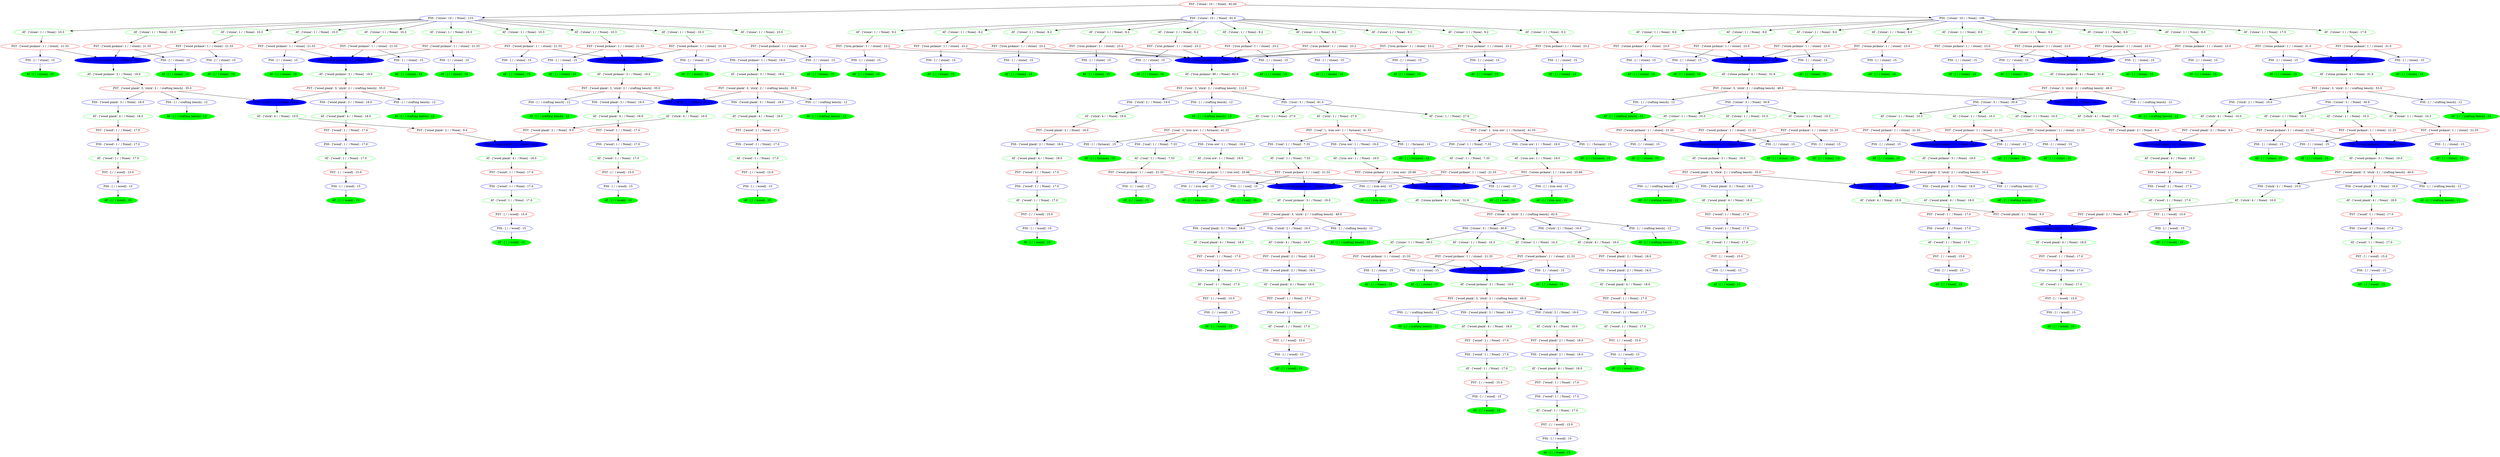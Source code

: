 digraph Tree {
	node [color=red]
	"PST - ['stone'; 10 /  / None] - 44854520" [label="PST - ['stone': 10 /  / None] - 92.00"]
	node [color=blue]
	"PSS - ['stone'; 10 /  / None] - 46724040" [label="PSS - ['stone': 10 /  / None] - 115."]
	node [style=unfilled]
	node [color=blue]
	"PSS - ['stone'; 10 /  / None] - 46724320" [label="PSS - ['stone': 10 /  / None] - 92.0"]
	node [style=unfilled]
	node [color=blue]
	"PSS - ['stone'; 10 /  / None] - 46736664" [label="PSS - ['stone': 10 /  / None] - 106."]
	node [style=unfilled]
	node [color=green]
	"AT - ['stone'; 1 /  / None] - 45481600" [label="AT - ['stone': 1 /  / None] - 10.3"]
	node [style=unfilled]
	node [color=green]
	"AT - ['stone'; 1 /  / None] - 45481880" [label="AT - ['stone': 1 /  / None] - 10.3"]
	node [style=unfilled]
	node [color=green]
	"AT - ['stone'; 1 /  / None] - 45481936" [label="AT - ['stone': 1 /  / None] - 10.3"]
	node [style=unfilled]
	node [color=green]
	"AT - ['stone'; 1 /  / None] - 45481824" [label="AT - ['stone': 1 /  / None] - 10.3"]
	node [style=unfilled]
	node [color=green]
	"AT - ['stone'; 1 /  / None] - 46736328" [label="AT - ['stone': 1 /  / None] - 10.3"]
	node [style=unfilled]
	node [color=green]
	"AT - ['stone'; 1 /  / None] - 46736496" [label="AT - ['stone': 1 /  / None] - 10.3"]
	node [style=unfilled]
	node [color=green]
	"AT - ['stone'; 1 /  / None] - 46736440" [label="AT - ['stone': 1 /  / None] - 10.3"]
	node [style=unfilled]
	node [color=green]
	"AT - ['stone'; 1 /  / None] - 46736608" [label="AT - ['stone': 1 /  / None] - 10.3"]
	node [style=unfilled]
	node [color=green]
	"AT - ['stone'; 1 /  / None] - 46736552" [label="AT - ['stone': 1 /  / None] - 10.3"]
	node [style=unfilled]
	node [color=green]
	"AT - ['stone'; 1 /  / None] - 46736720" [label="AT - ['stone': 1 /  / None] - 23.0"]
	node [style=unfilled]
	node [color=green]
	"AT - ['stone'; 1 /  / None] - 46736776" [label="AT - ['stone': 1 /  / None] - 9.2"]
	node [style=unfilled]
	node [color=green]
	"AT - ['stone'; 1 /  / None] - 46736888" [label="AT - ['stone': 1 /  / None] - 9.2"]
	node [style=unfilled]
	node [color=green]
	"AT - ['stone'; 1 /  / None] - 46736832" [label="AT - ['stone': 1 /  / None] - 9.2"]
	node [style=unfilled]
	node [color=green]
	"AT - ['stone'; 1 /  / None] - 46737000" [label="AT - ['stone': 1 /  / None] - 9.2"]
	node [style=unfilled]
	node [color=green]
	"AT - ['stone'; 1 /  / None] - 46736944" [label="AT - ['stone': 1 /  / None] - 9.2"]
	node [style=unfilled]
	node [color=green]
	"AT - ['stone'; 1 /  / None] - 46737112" [label="AT - ['stone': 1 /  / None] - 9.2"]
	node [style=unfilled]
	node [color=green]
	"AT - ['stone'; 1 /  / None] - 46737056" [label="AT - ['stone': 1 /  / None] - 9.2"]
	node [style=unfilled]
	node [color=green]
	"AT - ['stone'; 1 /  / None] - 46737224" [label="AT - ['stone': 1 /  / None] - 9.2"]
	node [style=unfilled]
	node [color=green]
	"AT - ['stone'; 1 /  / None] - 46737168" [label="AT - ['stone': 1 /  / None] - 9.2"]
	node [style=unfilled]
	node [color=green]
	"AT - ['stone'; 1 /  / None] - 46737336" [label="AT - ['stone': 1 /  / None] - 9.2"]
	node [style=unfilled]
	node [color=green]
	"AT - ['stone'; 1 /  / None] - 46737392" [label="AT - ['stone': 1 /  / None] - 9.0"]
	node [style=unfilled]
	node [color=green]
	"AT - ['stone'; 1 /  / None] - 46737504" [label="AT - ['stone': 1 /  / None] - 9.0"]
	node [style=unfilled]
	node [color=green]
	"AT - ['stone'; 1 /  / None] - 46737448" [label="AT - ['stone': 1 /  / None] - 9.0"]
	node [style=unfilled]
	node [color=green]
	"AT - ['stone'; 1 /  / None] - 46737616" [label="AT - ['stone': 1 /  / None] - 9.0"]
	node [style=unfilled]
	node [color=green]
	"AT - ['stone'; 1 /  / None] - 46737560" [label="AT - ['stone': 1 /  / None] - 9.0"]
	node [style=unfilled]
	node [color=green]
	"AT - ['stone'; 1 /  / None] - 46737728" [label="AT - ['stone': 1 /  / None] - 9.0"]
	node [style=unfilled]
	node [color=green]
	"AT - ['stone'; 1 /  / None] - 46737672" [label="AT - ['stone': 1 /  / None] - 9.0"]
	node [style=unfilled]
	node [color=green]
	"AT - ['stone'; 1 /  / None] - 46737840" [label="AT - ['stone': 1 /  / None] - 9.0"]
	node [style=unfilled]
	node [color=green]
	"AT - ['stone'; 1 /  / None] - 46737784" [label="AT - ['stone': 1 /  / None] - 17.0"]
	node [style=unfilled]
	node [color=green]
	"AT - ['stone'; 1 /  / None] - 46737952" [label="AT - ['stone': 1 /  / None] - 17.0"]
	node [style=unfilled]
	node [color=red]
	"PST - ['wood pickaxe'; 1 /  / stone] - 46724208" [label="PST - ['wood pickaxe': 1 /  / stone] - 21.33"]
	node [color=red]
	"PST - ['wood pickaxe'; 1 /  / stone] - 46738064" [label="PST - ['wood pickaxe': 1 /  / stone] - 21.33"]
	node [color=red]
	"PST - ['wood pickaxe'; 1 /  / stone] - 46738288" [label="PST - ['wood pickaxe': 1 /  / stone] - 21.33"]
	node [color=red]
	"PST - ['wood pickaxe'; 1 /  / stone] - 46738736" [label="PST - ['wood pickaxe': 1 /  / stone] - 21.33"]
	node [color=red]
	"PST - ['wood pickaxe'; 1 /  / stone] - 46739296" [label="PST - ['wood pickaxe': 1 /  / stone] - 21.33"]
	node [color=red]
	"PST - ['wood pickaxe'; 1 /  / stone] - 46739184" [label="PST - ['wood pickaxe': 1 /  / stone] - 21.33"]
	node [color=red]
	"PST - ['wood pickaxe'; 1 /  / stone] - 46752432" [label="PST - ['wood pickaxe': 1 /  / stone] - 21.33"]
	node [color=red]
	"PST - ['wood pickaxe'; 1 /  / stone] - 46752880" [label="PST - ['wood pickaxe': 1 /  / stone] - 21.33"]
	node [color=red]
	"PST - ['wood pickaxe'; 1 /  / stone] - 46753328" [label="PST - ['wood pickaxe': 1 /  / stone] - 21.33"]
	node [color=red]
	"PST - ['wood pickaxe'; 1 /  / stone] - 46753776" [label="PST - ['wood pickaxe': 1 /  / stone] - 34.0"]
	node [color=red]
	"PST - ['iron pickaxe'; 1 /  / stone] - 46754224" [label="PST - ['iron pickaxe': 1 /  / stone] - 23.2"]
	node [color=red]
	"PST - ['iron pickaxe'; 1 /  / stone] - 46754672" [label="PST - ['iron pickaxe': 1 /  / stone] - 23.2"]
	node [color=red]
	"PST - ['iron pickaxe'; 1 /  / stone] - 46755120" [label="PST - ['iron pickaxe': 1 /  / stone] - 23.2"]
	node [color=red]
	"PST - ['iron pickaxe'; 1 /  / stone] - 46755680" [label="PST - ['iron pickaxe': 1 /  / stone] - 23.2"]
	node [color=red]
	"PST - ['iron pickaxe'; 1 /  / stone] - 46755568" [label="PST - ['iron pickaxe': 1 /  / stone] - 23.2"]
	node [color=red]
	"PST - ['iron pickaxe'; 1 /  / stone] - 46764720" [label="PST - ['iron pickaxe': 1 /  / stone] - 23.2"]
	node [color=red]
	"PST - ['iron pickaxe'; 1 /  / stone] - 46765168" [label="PST - ['iron pickaxe': 1 /  / stone] - 23.2"]
	node [color=red]
	"PST - ['iron pickaxe'; 1 /  / stone] - 46765616" [label="PST - ['iron pickaxe': 1 /  / stone] - 23.2"]
	node [color=red]
	"PST - ['iron pickaxe'; 1 /  / stone] - 46766064" [label="PST - ['iron pickaxe': 1 /  / stone] - 23.2"]
	node [color=red]
	"PST - ['iron pickaxe'; 1 /  / stone] - 46766512" [label="PST - ['iron pickaxe': 1 /  / stone] - 23.2"]
	node [color=red]
	"PST - ['stone pickaxe'; 1 /  / stone] - 46766960" [label="PST - ['stone pickaxe': 1 /  / stone] - 23.0"]
	node [color=red]
	"PST - ['stone pickaxe'; 1 /  / stone] - 46767408" [label="PST - ['stone pickaxe': 1 /  / stone] - 23.0"]
	node [color=red]
	"PST - ['stone pickaxe'; 1 /  / stone] - 46767968" [label="PST - ['stone pickaxe': 1 /  / stone] - 23.0"]
	node [color=red]
	"PST - ['stone pickaxe'; 1 /  / stone] - 46767856" [label="PST - ['stone pickaxe': 1 /  / stone] - 23.0"]
	node [color=red]
	"PST - ['stone pickaxe'; 1 /  / stone] - 46777008" [label="PST - ['stone pickaxe': 1 /  / stone] - 23.0"]
	node [color=red]
	"PST - ['stone pickaxe'; 1 /  / stone] - 46777456" [label="PST - ['stone pickaxe': 1 /  / stone] - 23.0"]
	node [color=red]
	"PST - ['stone pickaxe'; 1 /  / stone] - 46777904" [label="PST - ['stone pickaxe': 1 /  / stone] - 23.0"]
	node [color=red]
	"PST - ['stone pickaxe'; 1 /  / stone] - 46778352" [label="PST - ['stone pickaxe': 1 /  / stone] - 23.0"]
	node [color=red]
	"PST - ['stone pickaxe'; 1 /  / stone] - 46778800" [label="PST - ['stone pickaxe': 1 /  / stone] - 31.0"]
	node [color=red]
	"PST - ['stone pickaxe'; 1 /  / stone] - 46779248" [label="PST - ['stone pickaxe': 1 /  / stone] - 31.0"]
	node [color=blue]
	"PSS - [ /  / stone] - 46738176" [label="PSS - [ /  / stone] - 15"]
	node [style=unfilled]
	node [style=filled]
	node [color=blue]
	"PSS - ['wood pickaxe'; 1 /  / None] - 46738120" [label="PSS - ['wood pickaxe': 1 /  / None] - 19.0"]
	node [style=unfilled]
	node [color=blue]
	"PSS - [ /  / stone] - 46738624" [label="PSS - [ /  / stone] - 15"]
	node [style=unfilled]
	node [color=blue]
	"PSS - [ /  / stone] - 46739072" [label="PSS - [ /  / stone] - 15"]
	node [style=unfilled]
	node [color=blue]
	"PSS - [ /  / stone] - 46751872" [label="PSS - [ /  / stone] - 15"]
	node [style=unfilled]
	node [style=filled]
	node [color=blue]
	"PSS - ['wood pickaxe'; 1 /  / None] - 46751816" [label="PSS - ['wood pickaxe': 1 /  / None] - 19.0"]
	node [style=unfilled]
	node [color=blue]
	"PSS - [ /  / stone] - 46752320" [label="PSS - [ /  / stone] - 15"]
	node [style=unfilled]
	node [color=blue]
	"PSS - [ /  / stone] - 46752768" [label="PSS - [ /  / stone] - 15"]
	node [style=unfilled]
	node [color=blue]
	"PSS - [ /  / stone] - 46753216" [label="PSS - [ /  / stone] - 15"]
	node [style=unfilled]
	node [style=filled]
	node [color=blue]
	"PSS - ['wood pickaxe'; 1 /  / None] - 46753160" [label="PSS - ['wood pickaxe': 1 /  / None] - 19.0"]
	node [style=unfilled]
	node [color=blue]
	"PSS - [ /  / stone] - 46753664" [label="PSS - [ /  / stone] - 15"]
	node [style=unfilled]
	node [color=blue]
	"PSS - [ /  / stone] - 46754112" [label="PSS - [ /  / stone] - 15"]
	node [style=unfilled]
	node [color=blue]
	"PSS - [ /  / stone] - 46754560" [label="PSS - [ /  / stone] - 15"]
	node [style=unfilled]
	node [color=blue]
	"PSS - ['wood pickaxe'; 1 /  / None] - 46754504" [label="PSS - ['wood pickaxe': 1 /  / None] - 19.0"]
	node [style=unfilled]
	node [color=blue]
	"PSS - [ /  / stone] - 46755008" [label="PSS - [ /  / stone] - 15"]
	node [style=unfilled]
	node [style=filled]
	node [color=blue]
	"PSS - ['iron pickaxe'; 1 /  / None] - 46754952" [label="PSS - ['iron pickaxe': 1 /  / None] - 82.0"]
	node [style=unfilled]
	node [color=blue]
	"PSS - [ /  / stone] - 46755456" [label="PSS - [ /  / stone] - 15"]
	node [style=unfilled]
	node [color=blue]
	"PSS - [ /  / stone] - 46764160" [label="PSS - [ /  / stone] - 15"]
	node [style=unfilled]
	node [color=blue]
	"PSS - [ /  / stone] - 46764608" [label="PSS - [ /  / stone] - 15"]
	node [style=unfilled]
	node [color=blue]
	"PSS - [ /  / stone] - 46765056" [label="PSS - [ /  / stone] - 15"]
	node [style=unfilled]
	node [color=blue]
	"PSS - [ /  / stone] - 46765504" [label="PSS - [ /  / stone] - 15"]
	node [style=unfilled]
	node [color=blue]
	"PSS - [ /  / stone] - 46765952" [label="PSS - [ /  / stone] - 15"]
	node [style=unfilled]
	node [color=blue]
	"PSS - [ /  / stone] - 46766400" [label="PSS - [ /  / stone] - 15"]
	node [style=unfilled]
	node [color=blue]
	"PSS - [ /  / stone] - 46766848" [label="PSS - [ /  / stone] - 15"]
	node [style=unfilled]
	node [color=blue]
	"PSS - [ /  / stone] - 46767296" [label="PSS - [ /  / stone] - 15"]
	node [style=unfilled]
	node [color=blue]
	"PSS - [ /  / stone] - 46767744" [label="PSS - [ /  / stone] - 15"]
	node [style=unfilled]
	node [style=filled]
	node [color=blue]
	"PSS - ['stone pickaxe'; 1 /  / None] - 46767688" [label="PSS - ['stone pickaxe': 1 /  / None] - 31.9"]
	node [style=unfilled]
	node [color=blue]
	"PSS - [ /  / stone] - 46776448" [label="PSS - [ /  / stone] - 15"]
	node [style=unfilled]
	node [color=blue]
	"PSS - [ /  / stone] - 46776896" [label="PSS - [ /  / stone] - 15"]
	node [style=unfilled]
	node [color=blue]
	"PSS - [ /  / stone] - 46777344" [label="PSS - [ /  / stone] - 15"]
	node [style=unfilled]
	node [color=blue]
	"PSS - [ /  / stone] - 46777792" [label="PSS - [ /  / stone] - 15"]
	node [style=unfilled]
	node [style=filled]
	node [color=blue]
	"PSS - ['stone pickaxe'; 1 /  / None] - 46777736" [label="PSS - ['stone pickaxe': 1 /  / None] - 31.9"]
	node [style=unfilled]
	node [color=blue]
	"PSS - [ /  / stone] - 46778240" [label="PSS - [ /  / stone] - 15"]
	node [style=unfilled]
	node [color=blue]
	"PSS - [ /  / stone] - 46778688" [label="PSS - [ /  / stone] - 15"]
	node [style=unfilled]
	node [color=blue]
	"PSS - [ /  / stone] - 46779136" [label="PSS - [ /  / stone] - 15"]
	node [style=unfilled]
	node [color=blue]
	"PSS - [ /  / stone] - 46779584" [label="PSS - [ /  / stone] - 15"]
	node [style=unfilled]
	node [style=filled]
	node [color=blue]
	"PSS - ['stone pickaxe'; 1 /  / None] - 46779528" [label="PSS - ['stone pickaxe': 1 /  / None] - 31.9"]
	node [style=unfilled]
	node [color=blue]
	"PSS - [ /  / stone] - 46780032" [label="PSS - [ /  / stone] - 15"]
	node [style=unfilled]
	node [style=filled]
	node [color=green]
	"AT - [ /  / stone] - 46738232" [label="AT - [ /  / stone] - 15"]
	node [style=unfilled]
	node [color=green]
	"AT - ['wood pickaxe'; 3 /  / None] - 46738344" [label="AT - ['wood pickaxe': 3 /  / None] - 19.0"]
	node [style=unfilled]
	node [style=filled]
	node [color=green]
	"AT - [ /  / stone] - 46738680" [label="AT - [ /  / stone] - 15"]
	node [style=unfilled]
	node [style=filled]
	node [color=green]
	"AT - [ /  / stone] - 46739128" [label="AT - [ /  / stone] - 15"]
	node [style=unfilled]
	node [style=filled]
	node [color=green]
	"AT - [ /  / stone] - 46751928" [label="AT - [ /  / stone] - 15"]
	node [style=unfilled]
	node [color=green]
	"AT - ['wood pickaxe'; 3 /  / None] - 46752040" [label="AT - ['wood pickaxe': 3 /  / None] - 19.0"]
	node [style=unfilled]
	node [style=filled]
	node [color=green]
	"AT - [ /  / stone] - 46752376" [label="AT - [ /  / stone] - 15"]
	node [style=unfilled]
	node [style=filled]
	node [color=green]
	"AT - [ /  / stone] - 46752824" [label="AT - [ /  / stone] - 15"]
	node [style=unfilled]
	node [style=filled]
	node [color=green]
	"AT - [ /  / stone] - 46753272" [label="AT - [ /  / stone] - 15"]
	node [style=unfilled]
	node [color=green]
	"AT - ['wood pickaxe'; 3 /  / None] - 46753384" [label="AT - ['wood pickaxe': 3 /  / None] - 19.0"]
	node [style=unfilled]
	node [style=filled]
	node [color=green]
	"AT - [ /  / stone] - 46753720" [label="AT - [ /  / stone] - 15"]
	node [style=unfilled]
	node [style=filled]
	node [color=green]
	"AT - [ /  / stone] - 46754168" [label="AT - [ /  / stone] - 15"]
	node [style=unfilled]
	node [style=filled]
	node [color=green]
	"AT - [ /  / stone] - 46754616" [label="AT - [ /  / stone] - 15"]
	node [style=unfilled]
	node [color=green]
	"AT - ['wood pickaxe'; 3 /  / None] - 46754728" [label="AT - ['wood pickaxe': 3 /  / None] - 19.0"]
	node [style=unfilled]
	node [style=filled]
	node [color=green]
	"AT - [ /  / stone] - 46755064" [label="AT - [ /  / stone] - 15"]
	node [style=unfilled]
	node [color=green]
	"AT - ['iron pickaxe'; 80 /  / None] - 46755176" [label="AT - ['iron pickaxe': 80 /  / None] - 82.0"]
	node [style=unfilled]
	node [style=filled]
	node [color=green]
	"AT - [ /  / stone] - 46755512" [label="AT - [ /  / stone] - 15"]
	node [style=unfilled]
	node [style=filled]
	node [color=green]
	"AT - [ /  / stone] - 46764216" [label="AT - [ /  / stone] - 15"]
	node [style=unfilled]
	node [style=filled]
	node [color=green]
	"AT - [ /  / stone] - 46764664" [label="AT - [ /  / stone] - 15"]
	node [style=unfilled]
	node [style=filled]
	node [color=green]
	"AT - [ /  / stone] - 46765112" [label="AT - [ /  / stone] - 15"]
	node [style=unfilled]
	node [style=filled]
	node [color=green]
	"AT - [ /  / stone] - 46765560" [label="AT - [ /  / stone] - 15"]
	node [style=unfilled]
	node [style=filled]
	node [color=green]
	"AT - [ /  / stone] - 46766008" [label="AT - [ /  / stone] - 15"]
	node [style=unfilled]
	node [style=filled]
	node [color=green]
	"AT - [ /  / stone] - 46766456" [label="AT - [ /  / stone] - 15"]
	node [style=unfilled]
	node [style=filled]
	node [color=green]
	"AT - [ /  / stone] - 46766904" [label="AT - [ /  / stone] - 15"]
	node [style=unfilled]
	node [style=filled]
	node [color=green]
	"AT - [ /  / stone] - 46767352" [label="AT - [ /  / stone] - 15"]
	node [style=unfilled]
	node [style=filled]
	node [color=green]
	"AT - [ /  / stone] - 46767800" [label="AT - [ /  / stone] - 15"]
	node [style=unfilled]
	node [color=green]
	"AT - ['stone pickaxe'; 4 /  / None] - 46767912" [label="AT - ['stone pickaxe': 4 /  / None] - 31.9"]
	node [style=unfilled]
	node [style=filled]
	node [color=green]
	"AT - [ /  / stone] - 46776504" [label="AT - [ /  / stone] - 15"]
	node [style=unfilled]
	node [style=filled]
	node [color=green]
	"AT - [ /  / stone] - 46776952" [label="AT - [ /  / stone] - 15"]
	node [style=unfilled]
	node [style=filled]
	node [color=green]
	"AT - [ /  / stone] - 46777400" [label="AT - [ /  / stone] - 15"]
	node [style=unfilled]
	node [style=filled]
	node [color=green]
	"AT - [ /  / stone] - 46777848" [label="AT - [ /  / stone] - 15"]
	node [style=unfilled]
	node [color=green]
	"AT - ['stone pickaxe'; 4 /  / None] - 46777960" [label="AT - ['stone pickaxe': 4 /  / None] - 31.9"]
	node [style=unfilled]
	node [style=filled]
	node [color=green]
	"AT - [ /  / stone] - 46778296" [label="AT - [ /  / stone] - 15"]
	node [style=unfilled]
	node [style=filled]
	node [color=green]
	"AT - [ /  / stone] - 46778744" [label="AT - [ /  / stone] - 15"]
	node [style=unfilled]
	node [style=filled]
	node [color=green]
	"AT - [ /  / stone] - 46779192" [label="AT - [ /  / stone] - 15"]
	node [style=unfilled]
	node [style=filled]
	node [color=green]
	"AT - [ /  / stone] - 46779640" [label="AT - [ /  / stone] - 15"]
	node [style=unfilled]
	node [color=green]
	"AT - ['stone pickaxe'; 4 /  / None] - 46779752" [label="AT - ['stone pickaxe': 4 /  / None] - 31.9"]
	node [style=unfilled]
	node [style=filled]
	node [color=green]
	"AT - [ /  / stone] - 46780088" [label="AT - [ /  / stone] - 15"]
	node [style=unfilled]
	node [color=red]
	"PST - ['wood plank'; 3, 'stick'; 2 /  / crafting bench] - 46780368" [label="PST - ['wood plank': 3, 'stick': 2 /  / crafting bench] - 35.0"]
	node [color=red]
	"PST - ['wood plank'; 3, 'stick'; 2 /  / crafting bench] - 46779808" [label="PST - ['wood plank': 3, 'stick': 2 /  / crafting bench] - 35.0"]
	node [color=red]
	"PST - ['wood plank'; 3, 'stick'; 2 /  / crafting bench] - 46793952" [label="PST - ['wood plank': 3, 'stick': 2 /  / crafting bench] - 35.0"]
	node [color=red]
	"PST - ['wood plank'; 3, 'stick'; 2 /  / crafting bench] - 46794568" [label="PST - ['wood plank': 3, 'stick': 2 /  / crafting bench] - 35.0"]
	node [color=red]
	"PST - ['iron'; 3, 'stick'; 2 /  / crafting bench] - 46777064" [label="PST - ['iron': 3, 'stick': 2 /  / crafting bench] - 112.0"]
	node [color=red]
	"PST - ['stone'; 3, 'stick'; 2 /  / crafting bench] - 46776392" [label="PST - ['stone': 3, 'stick': 2 /  / crafting bench] - 48.0"]
	node [color=red]
	"PST - ['stone'; 3, 'stick'; 2 /  / crafting bench] - 46767240" [label="PST - ['stone': 3, 'stick': 2 /  / crafting bench] - 48.0"]
	node [color=red]
	"PST - ['stone'; 3, 'stick'; 2 /  / crafting bench] - 46796360" [label="PST - ['stone': 3, 'stick': 2 /  / crafting bench] - 53.0"]
	node [style=filled]
	node [color=blue]
	"PSS - ['stick'; 2 /  / None] - 46792888" [label="PSS - ['stick': 2 /  / None] - 10.0"]
	node [style=unfilled]
	node [color=blue]
	"PSS - [ /  / crafting bench] - 46792832" [label="PSS - [ /  / crafting bench] - 12"]
	node [style=unfilled]
	node [color=blue]
	"PSS - ['wood plank'; 3 /  / None] - 46793112" [label="PSS - ['wood plank': 3 /  / None] - 18.0"]
	node [style=unfilled]
	node [color=blue]
	"PSS - [ /  / crafting bench] - 46793448" [label="PSS - [ /  / crafting bench] - 12"]
	node [style=unfilled]
	node [color=blue]
	"PSS - ['wood plank'; 3 /  / None] - 46793728" [label="PSS - ['wood plank': 3 /  / None] - 18.0"]
	node [style=unfilled]
	node [style=filled]
	node [color=blue]
	"PSS - ['stick'; 2 /  / None] - 46794120" [label="PSS - ['stick': 2 /  / None] - 10.0"]
	node [style=unfilled]
	node [color=blue]
	"PSS - [ /  / crafting bench] - 46794064" [label="PSS - [ /  / crafting bench] - 12"]
	node [style=unfilled]
	node [color=blue]
	"PSS - ['wood plank'; 3 /  / None] - 46794344" [label="PSS - ['wood plank': 3 /  / None] - 18.0"]
	node [style=unfilled]
	node [color=blue]
	"PSS - [ /  / crafting bench] - 46779304" [label="PSS - [ /  / crafting bench] - 12"]
	node [style=unfilled]
	node [color=blue]
	"PSS - ['wood plank'; 3 /  / None] - 46777288" [label="PSS - ['wood plank': 3 /  / None] - 18.0"]
	node [style=unfilled]
	node [color=blue]
	"PSS - ['stick'; 2 /  / None] - 46766792" [label="PSS - ['stick': 2 /  / None] - 19.0"]
	node [style=unfilled]
	node [color=blue]
	"PSS - [ /  / crafting bench] - 46767464" [label="PSS - [ /  / crafting bench] - 12"]
	node [style=unfilled]
	node [color=blue]
	"PSS - ['iron'; 3 /  / None] - 46765896" [label="PSS - ['iron': 3 /  / None] - 81.0"]
	node [style=unfilled]
	node [style=filled]
	node [color=blue]
	"PSS - ['stick'; 2 /  / None] - 46764328" [label="PSS - ['stick': 2 /  / None] - 10.0"]
	node [style=unfilled]
	node [color=blue]
	"PSS - [ /  / crafting bench] - 46764104" [label="PSS - [ /  / crafting bench] - 12"]
	node [style=unfilled]
	node [color=blue]
	"PSS - ['stone'; 3 /  / None] - 46754280" [label="PSS - ['stone': 3 /  / None] - 30.9"]
	node [style=unfilled]
	node [color=blue]
	"PSS - [ /  / crafting bench] - 46795296" [label="PSS - [ /  / crafting bench] - 12"]
	node [style=unfilled]
	node [color=blue]
	"PSS - ['stone'; 3 /  / None] - 46795576" [label="PSS - ['stone': 3 /  / None] - 30.9"]
	node [style=unfilled]
	node [color=blue]
	"PSS - ['stick'; 2 /  / None] - 46796528" [label="PSS - ['stick': 2 /  / None] - 10.0"]
	node [style=unfilled]
	node [color=blue]
	"PSS - [ /  / crafting bench] - 46796472" [label="PSS - [ /  / crafting bench] - 12"]
	node [style=unfilled]
	node [color=blue]
	"PSS - ['stone'; 3 /  / None] - 46796752" [label="PSS - ['stone': 3 /  / None] - 30.9"]
	node [style=unfilled]
	node [color=green]
	"AT - ['stick'; 4 /  / None] - 46792944" [label="AT - ['stick': 4 /  / None] - 10.0"]
	node [style=unfilled]
	node [style=filled]
	node [color=green]
	"AT - [ /  / crafting bench] - 46793056" [label="AT - [ /  / crafting bench] - 12"]
	node [style=unfilled]
	node [color=green]
	"AT - ['wood plank'; 4 /  / None] - 46793168" [label="AT - ['wood plank': 4 /  / None] - 18.0"]
	node [style=unfilled]
	node [style=filled]
	node [color=green]
	"AT - [ /  / crafting bench] - 46793672" [label="AT - [ /  / crafting bench] - 12"]
	node [style=unfilled]
	node [color=green]
	"AT - ['wood plank'; 4 /  / None] - 46793784" [label="AT - ['wood plank': 4 /  / None] - 18.0"]
	node [style=unfilled]
	node [color=green]
	"AT - ['stick'; 4 /  / None] - 46794176" [label="AT - ['stick': 4 /  / None] - 10.0"]
	node [style=unfilled]
	node [style=filled]
	node [color=green]
	"AT - [ /  / crafting bench] - 46794288" [label="AT - [ /  / crafting bench] - 12"]
	node [style=unfilled]
	node [color=green]
	"AT - ['wood plank'; 4 /  / None] - 46794400" [label="AT - ['wood plank': 4 /  / None] - 18.0"]
	node [style=unfilled]
	node [style=filled]
	node [color=green]
	"AT - [ /  / crafting bench] - 46778408" [label="AT - [ /  / crafting bench] - 12"]
	node [style=unfilled]
	node [color=green]
	"AT - ['wood plank'; 4 /  / None] - 46777512" [label="AT - ['wood plank': 4 /  / None] - 18.0"]
	node [style=unfilled]
	node [color=green]
	"AT - ['stick'; 4 /  / None] - 46767016" [label="AT - ['stick': 4 /  / None] - 19.0"]
	node [style=unfilled]
	node [style=filled]
	node [color=green]
	"AT - [ /  / crafting bench] - 46766568" [label="AT - [ /  / crafting bench] - 12"]
	node [style=unfilled]
	node [color=green]
	"AT - ['iron'; 1 /  / None] - 46766120" [label="AT - ['iron': 1 /  / None] - 27.0"]
	node [style=unfilled]
	node [color=green]
	"AT - ['iron'; 1 /  / None] - 46765000" [label="AT - ['iron': 1 /  / None] - 27.0"]
	node [style=unfilled]
	node [color=green]
	"AT - ['iron'; 1 /  / None] - 46765672" [label="AT - ['iron': 1 /  / None] - 27.0"]
	node [style=unfilled]
	node [color=green]
	"AT - ['stick'; 4 /  / None] - 46755400" [label="AT - ['stick': 4 /  / None] - 10.0"]
	node [style=unfilled]
	node [style=filled]
	node [color=green]
	"AT - [ /  / crafting bench] - 46754056" [label="AT - [ /  / crafting bench] - 12"]
	node [style=unfilled]
	node [color=green]
	"AT - ['stone'; 1 /  / None] - 46753608" [label="AT - ['stone': 1 /  / None] - 10.3"]
	node [style=unfilled]
	node [color=green]
	"AT - ['stone'; 1 /  / None] - 46755624" [label="AT - ['stone': 1 /  / None] - 10.3"]
	node [style=unfilled]
	node [color=green]
	"AT - ['stone'; 1 /  / None] - 46794624" [label="AT - ['stone': 1 /  / None] - 10.3"]
	node [style=unfilled]
	node [style=filled]
	node [color=green]
	"AT - [ /  / crafting bench] - 46795520" [label="AT - [ /  / crafting bench] - 12"]
	node [style=unfilled]
	node [color=green]
	"AT - ['stone'; 1 /  / None] - 46795632" [label="AT - ['stone': 1 /  / None] - 10.3"]
	node [style=unfilled]
	node [color=green]
	"AT - ['stone'; 1 /  / None] - 46795800" [label="AT - ['stone': 1 /  / None] - 10.3"]
	node [style=unfilled]
	node [color=green]
	"AT - ['stone'; 1 /  / None] - 46795744" [label="AT - ['stone': 1 /  / None] - 10.3"]
	node [style=unfilled]
	node [color=green]
	"AT - ['stick'; 4 /  / None] - 46796584" [label="AT - ['stick': 4 /  / None] - 10.0"]
	node [style=unfilled]
	node [style=filled]
	node [color=green]
	"AT - [ /  / crafting bench] - 46796696" [label="AT - [ /  / crafting bench] - 12"]
	node [style=unfilled]
	node [color=green]
	"AT - ['stone'; 1 /  / None] - 46805120" [label="AT - ['stone': 1 /  / None] - 10.3"]
	node [style=unfilled]
	node [color=green]
	"AT - ['stone'; 1 /  / None] - 46805232" [label="AT - ['stone': 1 /  / None] - 10.3"]
	node [style=unfilled]
	node [color=green]
	"AT - ['stone'; 1 /  / None] - 46805176" [label="AT - ['stone': 1 /  / None] - 10.3"]
	node [style=unfilled]
	node [color=red]
	"PST - ['wood plank'; 2 /  / None] - 44276536" [label="PST - ['wood plank': 2 /  / None] - 9.0"]
	node [color=red]
	"PST - ['wood'; 1 /  / None] - 46805064" [label="PST - ['wood': 1 /  / None] - 17.0"]
	node [color=red]
	"PST - ['wood'; 1 /  / None] - 46806352" [label="PST - ['wood': 1 /  / None] - 17.0"]
	node [color=red]
	"PST - ['wood plank'; 2 /  / None] - 46806744" [label="PST - ['wood plank': 2 /  / None] - 9.0"]
	node [color=red]
	"PST - ['wood'; 1 /  / None] - 46806632" [label="PST - ['wood': 1 /  / None] - 17.0"]
	node [color=red]
	"PST - ['wood'; 1 /  / None] - 46807416" [label="PST - ['wood': 1 /  / None] - 17.0"]
	node [color=red]
	"PST - ['wood plank'; 2 /  / None] - 46807808" [label="PST - ['wood plank': 2 /  / None] - 18.0"]
	node [color=red]
	"PST - ['coal'; 1, 'iron ore'; 1 /  / furnace] - 46796416" [label="PST - ['coal': 1, 'iron ore': 1 /  / furnace] - 41.33"]
	node [color=red]
	"PST - ['coal'; 1, 'iron ore'; 1 /  / furnace] - 46808928" [label="PST - ['coal': 1, 'iron ore': 1 /  / furnace] - 41.33"]
	node [color=red]
	"PST - ['coal'; 1, 'iron ore'; 1 /  / furnace] - 46808256" [label="PST - ['coal': 1, 'iron ore': 1 /  / furnace] - 41.33"]
	node [color=red]
	"PST - ['wood plank'; 2 /  / None] - 46822624" [label="PST - ['wood plank': 2 /  / None] - 9.0"]
	node [color=red]
	"PST - ['wood pickaxe'; 1 /  / stone] - 46822680" [label="PST - ['wood pickaxe': 1 /  / stone] - 21.33"]
	node [color=red]
	"PST - ['wood pickaxe'; 1 /  / stone] - 46822904" [label="PST - ['wood pickaxe': 1 /  / stone] - 21.33"]
	node [color=red]
	"PST - ['wood pickaxe'; 1 /  / stone] - 46823240" [label="PST - ['wood pickaxe': 1 /  / stone] - 21.33"]
	node [color=red]
	"PST - ['wood pickaxe'; 1 /  / stone] - 46825032" [label="PST - ['wood pickaxe': 1 /  / stone] - 21.33"]
	node [color=red]
	"PST - ['wood pickaxe'; 1 /  / stone] - 46825144" [label="PST - ['wood pickaxe': 1 /  / stone] - 21.33"]
	node [color=red]
	"PST - ['wood pickaxe'; 1 /  / stone] - 46838280" [label="PST - ['wood pickaxe': 1 /  / stone] - 21.33"]
	node [color=red]
	"PST - ['wood plank'; 2 /  / None] - 46840520" [label="PST - ['wood plank': 2 /  / None] - 9.0"]
	node [color=red]
	"PST - ['wood pickaxe'; 1 /  / stone] - 46778632" [label="PST - ['wood pickaxe': 1 /  / stone] - 21.33"]
	node [color=red]
	"PST - ['wood pickaxe'; 1 /  / stone] - 46840800" [label="PST - ['wood pickaxe': 1 /  / stone] - 21.33"]
	node [color=red]
	"PST - ['wood pickaxe'; 1 /  / stone] - 46841136" [label="PST - ['wood pickaxe': 1 /  / stone] - 21.33"]
	node [style=filled]
	node [color=blue]
	"PSS - ['wood plank'; 2 /  / None] - 46805848" [label="PSS - ['wood plank': 2 /  / None] - 18.0"]
	node [style=unfilled]
	node [color=blue]
	"PSS - ['wood'; 1 /  / None] - 46805960" [label="PSS - ['wood': 1 /  / None] - 17.0"]
	node [style=unfilled]
	node [color=blue]
	"PSS - ['wood'; 1 /  / None] - 46806240" [label="PSS - ['wood': 1 /  / None] - 17.0"]
	node [style=unfilled]
	node [color=blue]
	"PSS - ['wood'; 1 /  / None] - 46807024" [label="PSS - ['wood': 1 /  / None] - 17.0"]
	node [style=unfilled]
	node [color=blue]
	"PSS - ['wood'; 1 /  / None] - 46807304" [label="PSS - ['wood': 1 /  / None] - 17.0"]
	node [style=unfilled]
	node [color=blue]
	"PSS - ['wood plank'; 2 /  / None] - 46807976" [label="PSS - ['wood plank': 2 /  / None] - 18.0"]
	node [style=unfilled]
	node [color=blue]
	"PSS - ['coal'; 1 /  / None] - 46808368" [label="PSS - ['coal': 1 /  / None] - 7.33"]
	node [style=unfilled]
	node [color=blue]
	"PSS - [ /  / furnace] - 46808312" [label="PSS - [ /  / furnace] - 15"]
	node [style=unfilled]
	node [color=blue]
	"PSS - ['iron ore'; 1 /  / None] - 46808592" [label="PSS - ['iron ore': 1 /  / None] - 19.0"]
	node [style=unfilled]
	node [color=blue]
	"PSS - ['coal'; 1 /  / None] - 46821448" [label="PSS - ['coal': 1 /  / None] - 7.33"]
	node [style=unfilled]
	node [color=blue]
	"PSS - [ /  / furnace] - 46809040" [label="PSS - [ /  / furnace] - 15"]
	node [style=unfilled]
	node [color=blue]
	"PSS - ['iron ore'; 1 /  / None] - 46821672" [label="PSS - ['iron ore': 1 /  / None] - 19.0"]
	node [style=unfilled]
	node [color=blue]
	"PSS - ['coal'; 1 /  / None] - 46822176" [label="PSS - ['coal': 1 /  / None] - 7.33"]
	node [style=unfilled]
	node [color=blue]
	"PSS - [ /  / furnace] - 46822120" [label="PSS - [ /  / furnace] - 15"]
	node [style=unfilled]
	node [color=blue]
	"PSS - ['iron ore'; 1 /  / None] - 46822400" [label="PSS - ['iron ore': 1 /  / None] - 19.0"]
	node [style=unfilled]
	node [style=filled]
	node [color=blue]
	"PSS - ['wood plank'; 2 /  / None] - 46822792" [label="PSS - ['wood plank': 2 /  / None] - 18.0"]
	node [style=unfilled]
	node [color=blue]
	"PSS - [ /  / stone] - 46823128" [label="PSS - [ /  / stone] - 15"]
	node [style=unfilled]
	node [style=filled]
	node [color=blue]
	"PSS - ['wood pickaxe'; 1 /  / None] - 46823072" [label="PSS - ['wood pickaxe': 1 /  / None] - 19.0"]
	node [style=unfilled]
	node [color=blue]
	"PSS - [ /  / stone] - 46823576" [label="PSS - [ /  / stone] - 15"]
	node [style=unfilled]
	node [color=blue]
	"PSS - [ /  / stone] - 46824024" [label="PSS - [ /  / stone] - 15"]
	node [style=unfilled]
	node [color=blue]
	"PSS - [ /  / stone] - 46838168" [label="PSS - [ /  / stone] - 15"]
	node [style=unfilled]
	node [style=filled]
	node [color=blue]
	"PSS - ['wood pickaxe'; 1 /  / None] - 46838112" [label="PSS - ['wood pickaxe': 1 /  / None] - 19.0"]
	node [style=unfilled]
	node [color=blue]
	"PSS - [ /  / stone] - 46838616" [label="PSS - [ /  / stone] - 15"]
	node [style=unfilled]
	node [color=blue]
	"PSS - [ /  / stone] - 46839064" [label="PSS - [ /  / stone] - 15"]
	node [style=unfilled]
	node [color=blue]
	"PSS - [ /  / stone] - 46841024" [label="PSS - [ /  / stone] - 15"]
	node [style=unfilled]
	node [style=filled]
	node [color=blue]
	"PSS - ['wood pickaxe'; 1 /  / None] - 46840968" [label="PSS - ['wood pickaxe': 1 /  / None] - 19.0"]
	node [style=unfilled]
	node [color=blue]
	"PSS - [ /  / stone] - 46841472" [label="PSS - [ /  / stone] - 15"]
	node [style=unfilled]
	node [color=blue]
	"PSS - [ /  / stone] - 46850176" [label="PSS - [ /  / stone] - 15"]
	node [style=unfilled]
	node [color=green]
	"AT - ['wood plank'; 4 /  / None] - 46805904" [label="AT - ['wood plank': 4 /  / None] - 18.0"]
	node [style=unfilled]
	node [color=green]
	"AT - ['wood'; 1 /  / None] - 46806296" [label="AT - ['wood': 1 /  / None] - 17.0"]
	node [style=unfilled]
	node [color=green]
	"AT - ['wood'; 1 /  / None] - 46806688" [label="AT - ['wood': 1 /  / None] - 17.0"]
	node [style=unfilled]
	node [color=green]
	"AT - ['wood'; 1 /  / None] - 46807360" [label="AT - ['wood': 1 /  / None] - 17.0"]
	node [style=unfilled]
	node [color=green]
	"AT - ['wood'; 1 /  / None] - 46807752" [label="AT - ['wood': 1 /  / None] - 17.0"]
	node [style=unfilled]
	node [color=green]
	"AT - ['wood plank'; 4 /  / None] - 46808032" [label="AT - ['wood plank': 4 /  / None] - 18.0"]
	node [style=unfilled]
	node [color=green]
	"AT - ['coal'; 1 /  / None] - 46808424" [label="AT - ['coal': 1 /  / None] - 7.33"]
	node [style=unfilled]
	node [style=filled]
	node [color=green]
	"AT - [ /  / furnace] - 46808536" [label="AT - [ /  / furnace] - 15"]
	node [style=unfilled]
	node [color=green]
	"AT - ['iron ore'; 1 /  / None] - 46808648" [label="AT - ['iron ore': 1 /  / None] - 19.0"]
	node [style=unfilled]
	node [color=green]
	"AT - ['coal'; 1 /  / None] - 46821504" [label="AT - ['coal': 1 /  / None] - 7.33"]
	node [style=unfilled]
	node [style=filled]
	node [color=green]
	"AT - [ /  / furnace] - 46821616" [label="AT - [ /  / furnace] - 15"]
	node [style=unfilled]
	node [color=green]
	"AT - ['iron ore'; 1 /  / None] - 46821728" [label="AT - ['iron ore': 1 /  / None] - 19.0"]
	node [style=unfilled]
	node [color=green]
	"AT - ['coal'; 1 /  / None] - 46822232" [label="AT - ['coal': 1 /  / None] - 7.33"]
	node [style=unfilled]
	node [style=filled]
	node [color=green]
	"AT - [ /  / furnace] - 46822344" [label="AT - [ /  / furnace] - 15"]
	node [style=unfilled]
	node [color=green]
	"AT - ['iron ore'; 1 /  / None] - 46822456" [label="AT - ['iron ore': 1 /  / None] - 19.0"]
	node [style=unfilled]
	node [color=green]
	"AT - ['wood plank'; 4 /  / None] - 46822848" [label="AT - ['wood plank': 4 /  / None] - 18.0"]
	node [style=unfilled]
	node [style=filled]
	node [color=green]
	"AT - [ /  / stone] - 46823184" [label="AT - [ /  / stone] - 15"]
	node [style=unfilled]
	node [color=green]
	"AT - ['wood pickaxe'; 3 /  / None] - 46823296" [label="AT - ['wood pickaxe': 3 /  / None] - 19.0"]
	node [style=unfilled]
	node [style=filled]
	node [color=green]
	"AT - [ /  / stone] - 46823632" [label="AT - [ /  / stone] - 15"]
	node [style=unfilled]
	node [style=filled]
	node [color=green]
	"AT - [ /  / stone] - 46824080" [label="AT - [ /  / stone] - 15"]
	node [style=unfilled]
	node [style=filled]
	node [color=green]
	"AT - [ /  / stone] - 46838224" [label="AT - [ /  / stone] - 15"]
	node [style=unfilled]
	node [color=green]
	"AT - ['wood pickaxe'; 3 /  / None] - 46838336" [label="AT - ['wood pickaxe': 3 /  / None] - 19.0"]
	node [style=unfilled]
	node [style=filled]
	node [color=green]
	"AT - [ /  / stone] - 46838672" [label="AT - [ /  / stone] - 15"]
	node [style=unfilled]
	node [style=filled]
	node [color=green]
	"AT - [ /  / stone] - 46839120" [label="AT - [ /  / stone] - 15"]
	node [style=unfilled]
	node [style=filled]
	node [color=green]
	"AT - [ /  / stone] - 46841080" [label="AT - [ /  / stone] - 15"]
	node [style=unfilled]
	node [color=green]
	"AT - ['wood pickaxe'; 3 /  / None] - 46841192" [label="AT - ['wood pickaxe': 3 /  / None] - 19.0"]
	node [style=unfilled]
	node [style=filled]
	node [color=green]
	"AT - [ /  / stone] - 46841528" [label="AT - [ /  / stone] - 15"]
	node [style=unfilled]
	node [style=filled]
	node [color=green]
	"AT - [ /  / stone] - 46850232" [label="AT - [ /  / stone] - 15"]
	node [style=unfilled]
	node [color=red]
	"PST - ['wood'; 1 /  / None] - 46851296" [label="PST - ['wood': 1 /  / None] - 17.0"]
	node [color=red]
	"PST - [ /  / wood] - 46852584" [label="PST - [ /  / wood] - 15.0"]
	node [color=red]
	"PST - [ /  / wood] - 46853312" [label="PST - [ /  / wood] - 15.0"]
	node [color=red]
	"PST - [ /  / wood] - 46854040" [label="PST - [ /  / wood] - 15.0"]
	node [color=red]
	"PST - [ /  / wood] - 46858928" [label="PST - [ /  / wood] - 15.0"]
	node [color=red]
	"PST - ['wood'; 1 /  / None] - 46858816" [label="PST - ['wood': 1 /  / None] - 17.0"]
	node [color=red]
	"PST - ['wood pickaxe'; 1 /  / coal] - 46853928" [label="PST - ['wood pickaxe': 1 /  / coal] - 21.33"]
	node [color=red]
	"PST - ['stone pickaxe'; 1 /  / iron ore] - 46859488" [label="PST - ['stone pickaxe': 1 /  / iron ore] - 25.66"]
	node [color=red]
	"PST - ['wood pickaxe'; 1 /  / coal] - 46860048" [label="PST - ['wood pickaxe': 1 /  / coal] - 21.33"]
	node [color=red]
	"PST - ['stone pickaxe'; 1 /  / iron ore] - 46860384" [label="PST - ['stone pickaxe': 1 /  / iron ore] - 25.66"]
	node [color=red]
	"PST - ['wood pickaxe'; 1 /  / coal] - 46860944" [label="PST - ['wood pickaxe': 1 /  / coal] - 21.33"]
	node [color=red]
	"PST - ['stone pickaxe'; 1 /  / iron ore] - 46861280" [label="PST - ['stone pickaxe': 1 /  / iron ore] - 25.66"]
	node [color=red]
	"PST - ['wood'; 1 /  / None] - 46861728" [label="PST - ['wood': 1 /  / None] - 17.0"]
	node [color=red]
	"PST - ['wood plank'; 3, 'stick'; 2 /  / crafting bench] - 46862288" [label="PST - ['wood plank': 3, 'stick': 2 /  / crafting bench] - 35.0"]
	node [color=red]
	"PST - ['wood plank'; 3, 'stick'; 2 /  / crafting bench] - 46872392" [label="PST - ['wood plank': 3, 'stick': 2 /  / crafting bench] - 35.0"]
	node [color=red]
	"PST - ['wood plank'; 3, 'stick'; 2 /  / crafting bench] - 46873008" [label="PST - ['wood plank': 3, 'stick': 2 /  / crafting bench] - 40.0"]
	node [color=blue]
	"PSS - ['wood'; 1 /  / None] - 46851632" [label="PSS - ['wood': 1 /  / None] - 17.0"]
	node [style=unfilled]
	node [color=blue]
	"PSS - [ /  / wood] - 46852752" [label="PSS - [ /  / wood] - 15"]
	node [style=unfilled]
	node [color=blue]
	"PSS - [ /  / wood] - 46853480" [label="PSS - [ /  / wood] - 15"]
	node [style=unfilled]
	node [color=blue]
	"PSS - [ /  / wood] - 46858368" [label="PSS - [ /  / wood] - 15"]
	node [style=unfilled]
	node [color=blue]
	"PSS - [ /  / wood] - 46859096" [label="PSS - [ /  / wood] - 15"]
	node [style=unfilled]
	node [color=blue]
	"PSS - ['wood'; 1 /  / None] - 46859208" [label="PSS - ['wood': 1 /  / None] - 17.0"]
	node [style=unfilled]
	node [color=blue]
	"PSS - [ /  / coal] - 46859824" [label="PSS - [ /  / coal] - 15"]
	node [style=unfilled]
	node [style=filled]
	node [color=blue]
	"PSS - ['wood pickaxe'; 1 /  / None] - 46859768" [label="PSS - ['wood pickaxe': 1 /  / None] - 19.0"]
	node [style=unfilled]
	node [style=filled]
	node [color=blue]
	"PSS - ['stone pickaxe'; 1 /  / None] - 46860272" [label="PSS - ['stone pickaxe': 1 /  / None] - 31.9"]
	node [style=unfilled]
	node [color=blue]
	"PSS - [ /  / iron ore] - 46860216" [label="PSS - [ /  / iron ore] - 15"]
	node [style=unfilled]
	node [color=blue]
	"PSS - [ /  / coal] - 46860720" [label="PSS - [ /  / coal] - 15"]
	node [style=unfilled]
	node [color=blue]
	"PSS - [ /  / iron ore] - 46861112" [label="PSS - [ /  / iron ore] - 15"]
	node [style=unfilled]
	node [color=blue]
	"PSS - [ /  / coal] - 46861616" [label="PSS - [ /  / coal] - 15"]
	node [style=unfilled]
	node [color=blue]
	"PSS - [ /  / iron ore] - 46862008" [label="PSS - [ /  / iron ore] - 15"]
	node [style=unfilled]
	node [color=blue]
	"PSS - ['wood'; 1 /  / None] - 46870600" [label="PSS - ['wood': 1 /  / None] - 17.0"]
	node [style=unfilled]
	node [style=filled]
	node [color=blue]
	"PSS - ['stick'; 2 /  / None] - 46871216" [label="PSS - ['stick': 2 /  / None] - 10.0"]
	node [style=unfilled]
	node [color=blue]
	"PSS - [ /  / crafting bench] - 46871160" [label="PSS - [ /  / crafting bench] - 12"]
	node [style=unfilled]
	node [color=blue]
	"PSS - ['wood plank'; 3 /  / None] - 46871440" [label="PSS - ['wood plank': 3 /  / None] - 18.0"]
	node [style=unfilled]
	node [color=blue]
	"PSS - [ /  / crafting bench] - 46872504" [label="PSS - [ /  / crafting bench] - 12"]
	node [style=unfilled]
	node [color=blue]
	"PSS - ['wood plank'; 3 /  / None] - 46872784" [label="PSS - ['wood plank': 3 /  / None] - 18.0"]
	node [style=unfilled]
	node [color=blue]
	"PSS - ['stick'; 2 /  / None] - 46873176" [label="PSS - ['stick': 2 /  / None] - 10.0"]
	node [style=unfilled]
	node [color=blue]
	"PSS - [ /  / crafting bench] - 46873120" [label="PSS - [ /  / crafting bench] - 12"]
	node [style=unfilled]
	node [color=blue]
	"PSS - ['wood plank'; 3 /  / None] - 46873400" [label="PSS - ['wood plank': 3 /  / None] - 18.0"]
	node [style=unfilled]
	node [color=green]
	"AT - ['wood'; 1 /  / None] - 46852080" [label="AT - ['wood': 1 /  / None] - 17.0"]
	node [style=unfilled]
	node [style=filled]
	node [color=green]
	"AT - [ /  / wood] - 46852808" [label="AT - [ /  / wood] - 15"]
	node [style=unfilled]
	node [style=filled]
	node [color=green]
	"AT - [ /  / wood] - 46853536" [label="AT - [ /  / wood] - 15"]
	node [style=unfilled]
	node [style=filled]
	node [color=green]
	"AT - [ /  / wood] - 46858424" [label="AT - [ /  / wood] - 15"]
	node [style=unfilled]
	node [style=filled]
	node [color=green]
	"AT - [ /  / wood] - 46859152" [label="AT - [ /  / wood] - 15"]
	node [style=unfilled]
	node [color=green]
	"AT - ['wood'; 1 /  / None] - 46859544" [label="AT - ['wood': 1 /  / None] - 17.0"]
	node [style=unfilled]
	node [style=filled]
	node [color=green]
	"AT - [ /  / coal] - 46859880" [label="AT - [ /  / coal] - 15"]
	node [style=unfilled]
	node [color=green]
	"AT - ['wood pickaxe'; 3 /  / None] - 46859992" [label="AT - ['wood pickaxe': 3 /  / None] - 19.0"]
	node [style=unfilled]
	node [color=green]
	"AT - ['stone pickaxe'; 4 /  / None] - 46860328" [label="AT - ['stone pickaxe': 4 /  / None] - 31.9"]
	node [style=unfilled]
	node [style=filled]
	node [color=green]
	"AT - [ /  / iron ore] - 46860440" [label="AT - [ /  / iron ore] - 15"]
	node [style=unfilled]
	node [style=filled]
	node [color=green]
	"AT - [ /  / coal] - 46860776" [label="AT - [ /  / coal] - 15"]
	node [style=unfilled]
	node [style=filled]
	node [color=green]
	"AT - [ /  / iron ore] - 46861336" [label="AT - [ /  / iron ore] - 15"]
	node [style=unfilled]
	node [style=filled]
	node [color=green]
	"AT - [ /  / coal] - 46861672" [label="AT - [ /  / coal] - 15"]
	node [style=unfilled]
	node [style=filled]
	node [color=green]
	"AT - [ /  / iron ore] - 46862232" [label="AT - [ /  / iron ore] - 15"]
	node [style=unfilled]
	node [color=green]
	"AT - ['wood'; 1 /  / None] - 46870880" [label="AT - ['wood': 1 /  / None] - 17.0"]
	node [style=unfilled]
	node [color=green]
	"AT - ['stick'; 4 /  / None] - 46871272" [label="AT - ['stick': 4 /  / None] - 10.0"]
	node [style=unfilled]
	node [style=filled]
	node [color=green]
	"AT - [ /  / crafting bench] - 46871384" [label="AT - [ /  / crafting bench] - 12"]
	node [style=unfilled]
	node [color=green]
	"AT - ['wood plank'; 4 /  / None] - 46871496" [label="AT - ['wood plank': 4 /  / None] - 18.0"]
	node [style=unfilled]
	node [style=filled]
	node [color=green]
	"AT - [ /  / crafting bench] - 46872728" [label="AT - [ /  / crafting bench] - 12"]
	node [style=unfilled]
	node [color=green]
	"AT - ['wood plank'; 4 /  / None] - 46872840" [label="AT - ['wood plank': 4 /  / None] - 18.0"]
	node [style=unfilled]
	node [color=green]
	"AT - ['stick'; 4 /  / None] - 46873232" [label="AT - ['stick': 4 /  / None] - 10.0"]
	node [style=unfilled]
	node [style=filled]
	node [color=green]
	"AT - [ /  / crafting bench] - 46873344" [label="AT - [ /  / crafting bench] - 12"]
	node [style=unfilled]
	node [color=green]
	"AT - ['wood plank'; 4 /  / None] - 46873456" [label="AT - ['wood plank': 4 /  / None] - 18.0"]
	node [style=unfilled]
	node [color=red]
	"PST - [ /  / wood] - 46862064" [label="PST - [ /  / wood] - 15.0"]
	node [color=red]
	"PST - [ /  / wood] - 46850120" [label="PST - [ /  / wood] - 15.0"]
	node [color=red]
	"PST - ['wood plank'; 3, 'stick'; 2 /  / crafting bench] - 46860664" [label="PST - ['wood plank': 3, 'stick': 2 /  / crafting bench] - 49.0"]
	node [color=red]
	"PST - ['stone'; 3, 'stick'; 2 /  / crafting bench] - 46839008" [label="PST - ['stone': 3, 'stick': 2 /  / crafting bench] - 62.0"]
	node [color=red]
	"PST - [ /  / wood] - 46739016" [label="PST - [ /  / wood] - 15.0"]
	node [color=red]
	"PST - ['wood plank'; 2 /  / None] - 46873736" [label="PST - ['wood plank': 2 /  / None] - 9.0"]
	node [color=red]
	"PST - ['wood'; 1 /  / None] - 46874128" [label="PST - ['wood': 1 /  / None] - 17.0"]
	node [color=red]
	"PST - ['wood'; 1 /  / None] - 46889616" [label="PST - ['wood': 1 /  / None] - 17.0"]
	node [color=red]
	"PST - ['wood plank'; 2 /  / None] - 46890008" [label="PST - ['wood plank': 2 /  / None] - 9.0"]
	node [color=red]
	"PST - ['wood'; 1 /  / None] - 46889896" [label="PST - ['wood': 1 /  / None] - 17.0"]
	node [color=blue]
	"PSS - [ /  / wood] - 46853816" [label="PSS - [ /  / wood] - 15"]
	node [style=unfilled]
	node [color=blue]
	"PSS - [ /  / wood] - 46841640" [label="PSS - [ /  / wood] - 15"]
	node [style=unfilled]
	node [color=blue]
	"PSS - ['stick'; 2 /  / None] - 46839456" [label="PSS - ['stick': 2 /  / None] - 19.0"]
	node [style=unfilled]
	node [color=blue]
	"PSS - [ /  / crafting bench] - 46839624" [label="PSS - [ /  / crafting bench] - 12"]
	node [style=unfilled]
	node [color=blue]
	"PSS - ['wood plank'; 3 /  / None] - 46838560" [label="PSS - ['wood plank': 3 /  / None] - 18.0"]
	node [style=unfilled]
	node [color=blue]
	"PSS - ['stick'; 2 /  / None] - 46824192" [label="PSS - ['stick': 2 /  / None] - 19.0"]
	node [style=unfilled]
	node [color=blue]
	"PSS - [ /  / crafting bench] - 46823968" [label="PSS - [ /  / crafting bench] - 12"]
	node [style=unfilled]
	node [color=blue]
	"PSS - ['stone'; 3 /  / None] - 46823744" [label="PSS - ['stone': 3 /  / None] - 30.9"]
	node [style=unfilled]
	node [color=blue]
	"PSS - [ /  / wood] - 46874016" [label="PSS - [ /  / wood] - 15"]
	node [style=unfilled]
	node [style=filled]
	node [color=blue]
	"PSS - ['wood plank'; 2 /  / None] - 46874296" [label="PSS - ['wood plank': 2 /  / None] - 18.0"]
	node [style=unfilled]
	node [color=blue]
	"PSS - ['wood'; 1 /  / None] - 46874408" [label="PSS - ['wood': 1 /  / None] - 17.0"]
	node [style=unfilled]
	node [color=blue]
	"PSS - ['wood'; 1 /  / None] - 46889280" [label="PSS - ['wood': 1 /  / None] - 17.0"]
	node [style=unfilled]
	node [color=blue]
	"PSS - ['wood'; 1 /  / None] - 46890288" [label="PSS - ['wood': 1 /  / None] - 17.0"]
	node [style=unfilled]
	node [style=filled]
	node [color=green]
	"AT - [ /  / wood] - 46853872" [label="AT - [ /  / wood] - 15"]
	node [style=unfilled]
	node [style=filled]
	node [color=green]
	"AT - [ /  / wood] - 46840688" [label="AT - [ /  / wood] - 15"]
	node [style=unfilled]
	node [color=green]
	"AT - ['stick'; 4 /  / None] - 46839680" [label="AT - ['stick': 4 /  / None] - 19.0"]
	node [style=unfilled]
	node [style=filled]
	node [color=green]
	"AT - [ /  / crafting bench] - 46839232" [label="AT - [ /  / crafting bench] - 12"]
	node [style=unfilled]
	node [color=green]
	"AT - ['wood plank'; 4 /  / None] - 46838784" [label="AT - ['wood plank': 4 /  / None] - 18.0"]
	node [style=unfilled]
	node [color=green]
	"AT - ['stick'; 4 /  / None] - 46823520" [label="AT - ['stick': 4 /  / None] - 19.0"]
	node [style=unfilled]
	node [style=filled]
	node [color=green]
	"AT - [ /  / crafting bench] - 46806968" [label="AT - [ /  / crafting bench] - 12"]
	node [style=unfilled]
	node [color=green]
	"AT - ['stone'; 1 /  / None] - 46795352" [label="AT - ['stone': 1 /  / None] - 10.3"]
	node [style=unfilled]
	node [color=green]
	"AT - ['stone'; 1 /  / None] - 46793560" [label="AT - ['stone': 1 /  / None] - 10.3"]
	node [style=unfilled]
	node [color=green]
	"AT - ['stone'; 1 /  / None] - 46793504" [label="AT - ['stone': 1 /  / None] - 10.3"]
	node [style=unfilled]
	node [style=filled]
	node [color=green]
	"AT - [ /  / wood] - 46874072" [label="AT - [ /  / wood] - 15"]
	node [style=unfilled]
	node [color=green]
	"AT - ['wood plank'; 4 /  / None] - 46874352" [label="AT - ['wood plank': 4 /  / None] - 18.0"]
	node [style=unfilled]
	node [color=green]
	"AT - ['wood'; 1 /  / None] - 46887096" [label="AT - ['wood': 1 /  / None] - 17.0"]
	node [style=unfilled]
	node [color=green]
	"AT - ['wood'; 1 /  / None] - 46889952" [label="AT - ['wood': 1 /  / None] - 17.0"]
	node [style=unfilled]
	node [color=green]
	"AT - ['wood'; 1 /  / None] - 46890624" [label="AT - ['wood': 1 /  / None] - 17.0"]
	node [style=unfilled]
	node [color=red]
	"PST - ['wood plank'; 2 /  / None] - 46890680" [label="PST - ['wood plank': 2 /  / None] - 18.0"]
	node [color=red]
	"PST - ['wood'; 1 /  / None] - 46890568" [label="PST - ['wood': 1 /  / None] - 17.0"]
	node [color=red]
	"PST - ['wood plank'; 2 /  / None] - 46899608" [label="PST - ['wood plank': 2 /  / None] - 18.0"]
	node [color=red]
	"PST - ['wood pickaxe'; 1 /  / stone] - 46888328" [label="PST - ['wood pickaxe': 1 /  / stone] - 21.33"]
	node [color=red]
	"PST - ['wood pickaxe'; 1 /  / stone] - 46899888" [label="PST - ['wood pickaxe': 1 /  / stone] - 21.33"]
	node [color=red]
	"PST - ['wood pickaxe'; 1 /  / stone] - 46900224" [label="PST - ['wood pickaxe': 1 /  / stone] - 21.33"]
	node [color=red]
	"PST - ['wood'; 1 /  / None] - 46901344" [label="PST - ['wood': 1 /  / None] - 17.0"]
	node [color=red]
	"PST - [ /  / wood] - 46902072" [label="PST - [ /  / wood] - 15.0"]
	node [color=red]
	"PST - [ /  / wood] - 46912792" [label="PST - [ /  / wood] - 15.0"]
	node [color=red]
	"PST - [ /  / wood] - 46913520" [label="PST - [ /  / wood] - 15.0"]
	node [color=blue]
	"PSS - ['wood plank'; 2 /  / None] - 46890848" [label="PSS - ['wood plank': 2 /  / None] - 18.0"]
	node [style=unfilled]
	node [color=blue]
	"PSS - ['wood'; 1 /  / None] - 46899272" [label="PSS - ['wood': 1 /  / None] - 17.0"]
	node [style=unfilled]
	node [color=blue]
	"PSS - ['wood plank'; 2 /  / None] - 46899776" [label="PSS - ['wood plank': 2 /  / None] - 18.0"]
	node [style=unfilled]
	node [color=blue]
	"PSS - [ /  / stone] - 46900112" [label="PSS - [ /  / stone] - 15"]
	node [style=unfilled]
	node [style=filled]
	node [color=blue]
	"PSS - ['wood pickaxe'; 1 /  / None] - 46900056" [label="PSS - ['wood pickaxe': 1 /  / None] - 19.0"]
	node [style=unfilled]
	node [color=blue]
	"PSS - [ /  / stone] - 46900560" [label="PSS - [ /  / stone] - 15"]
	node [style=unfilled]
	node [color=blue]
	"PSS - [ /  / stone] - 46901008" [label="PSS - [ /  / stone] - 15"]
	node [style=unfilled]
	node [color=blue]
	"PSS - ['wood'; 1 /  / None] - 46901120" [label="PSS - ['wood': 1 /  / None] - 17.0"]
	node [style=unfilled]
	node [color=blue]
	"PSS - [ /  / wood] - 46902240" [label="PSS - [ /  / wood] - 15"]
	node [style=unfilled]
	node [color=blue]
	"PSS - [ /  / wood] - 46912960" [label="PSS - [ /  / wood] - 15"]
	node [style=unfilled]
	node [color=blue]
	"PSS - [ /  / wood] - 46913688" [label="PSS - [ /  / wood] - 15"]
	node [style=unfilled]
	node [color=green]
	"AT - ['wood plank'; 4 /  / None] - 46890904" [label="AT - ['wood plank': 4 /  / None] - 18.0"]
	node [style=unfilled]
	node [color=green]
	"AT - ['wood'; 1 /  / None] - 46899552" [label="AT - ['wood': 1 /  / None] - 17.0"]
	node [style=unfilled]
	node [color=green]
	"AT - ['wood plank'; 4 /  / None] - 46899832" [label="AT - ['wood plank': 4 /  / None] - 18.0"]
	node [style=unfilled]
	node [style=filled]
	node [color=green]
	"AT - [ /  / stone] - 46900168" [label="AT - [ /  / stone] - 15"]
	node [style=unfilled]
	node [color=green]
	"AT - ['wood pickaxe'; 3 /  / None] - 46900280" [label="AT - ['wood pickaxe': 3 /  / None] - 19.0"]
	node [style=unfilled]
	node [style=filled]
	node [color=green]
	"AT - [ /  / stone] - 46900616" [label="AT - [ /  / stone] - 15"]
	node [style=unfilled]
	node [style=filled]
	node [color=green]
	"AT - [ /  / stone] - 46901064" [label="AT - [ /  / stone] - 15"]
	node [style=unfilled]
	node [color=green]
	"AT - ['wood'; 1 /  / None] - 46901568" [label="AT - ['wood': 1 /  / None] - 17.0"]
	node [style=unfilled]
	node [style=filled]
	node [color=green]
	"AT - [ /  / wood] - 46902296" [label="AT - [ /  / wood] - 15"]
	node [style=unfilled]
	node [style=filled]
	node [color=green]
	"AT - [ /  / wood] - 46913016" [label="AT - [ /  / wood] - 15"]
	node [style=unfilled]
	node [style=filled]
	node [color=green]
	"AT - [ /  / wood] - 46913744" [label="AT - [ /  / wood] - 15"]
	node [style=unfilled]
	node [color=red]
	"PST - ['wood'; 1 /  / None] - 46913408" [label="PST - ['wood': 1 /  / None] - 17.0"]
	node [color=red]
	"PST - [ /  / wood] - 46900728" [label="PST - [ /  / wood] - 15.0"]
	node [color=red]
	"PST - ['wood'; 1 /  / None] - 46914360" [label="PST - ['wood': 1 /  / None] - 17.0"]
	node [color=red]
	"PST - ['wood plank'; 3, 'stick'; 2 /  / crafting bench] - 46900952" [label="PST - ['wood plank': 3, 'stick': 2 /  / crafting bench] - 49.0"]
	node [color=red]
	"PST - [ /  / wood] - 46915032" [label="PST - [ /  / wood] - 15.0"]
	node [color=blue]
	"PSS - ['wood'; 1 /  / None] - 46913800" [label="PSS - ['wood': 1 /  / None] - 17.0"]
	node [style=unfilled]
	node [color=blue]
	"PSS - [ /  / wood] - 46914472" [label="PSS - [ /  / wood] - 15"]
	node [style=unfilled]
	node [color=blue]
	"PSS - ['wood'; 1 /  / None] - 46912624" [label="PSS - ['wood': 1 /  / None] - 17.0"]
	node [style=unfilled]
	node [color=blue]
	"PSS - ['stick'; 2 /  / None] - 46914920" [label="PSS - ['stick': 2 /  / None] - 19.0"]
	node [style=unfilled]
	node [color=blue]
	"PSS - [ /  / crafting bench] - 46914864" [label="PSS - [ /  / crafting bench] - 12"]
	node [style=unfilled]
	node [color=blue]
	"PSS - ['wood plank'; 3 /  / None] - 46915144" [label="PSS - ['wood plank': 3 /  / None] - 18.0"]
	node [style=unfilled]
	node [color=blue]
	"PSS - [ /  / wood] - 46928224" [label="PSS - [ /  / wood] - 15"]
	node [style=unfilled]
	node [color=green]
	"AT - ['wood'; 1 /  / None] - 46914136" [label="AT - ['wood': 1 /  / None] - 17.0"]
	node [style=unfilled]
	node [style=filled]
	node [color=green]
	"AT - [ /  / wood] - 46912568" [label="AT - [ /  / wood] - 15"]
	node [style=unfilled]
	node [color=green]
	"AT - ['wood'; 1 /  / None] - 46914584" [label="AT - ['wood': 1 /  / None] - 17.0"]
	node [style=unfilled]
	node [color=green]
	"AT - ['stick'; 4 /  / None] - 46914976" [label="AT - ['stick': 4 /  / None] - 19.0"]
	node [style=unfilled]
	node [style=filled]
	node [color=green]
	"AT - [ /  / crafting bench] - 46915088" [label="AT - [ /  / crafting bench] - 12"]
	node [style=unfilled]
	node [color=green]
	"AT - ['wood plank'; 4 /  / None] - 46915200" [label="AT - ['wood plank': 4 /  / None] - 18.0"]
	node [style=unfilled]
	node [style=filled]
	node [color=green]
	"AT - [ /  / wood] - 46928280" [label="AT - [ /  / wood] - 15"]
	node [style=unfilled]
	node [color=red]
	"PST - [ /  / wood] - 46930128" [label="PST - [ /  / wood] - 15.0"]
	node [color=red]
	"PST - [ /  / wood] - 46930856" [label="PST - [ /  / wood] - 15.0"]
	node [color=red]
	"PST - ['wood plank'; 2 /  / None] - 46930744" [label="PST - ['wood plank': 2 /  / None] - 18.0"]
	node [color=red]
	"PST - ['wood'; 1 /  / None] - 46931136" [label="PST - ['wood': 1 /  / None] - 17.0"]
	node [color=blue]
	"PSS - [ /  / wood] - 46930296" [label="PSS - [ /  / wood] - 15"]
	node [style=unfilled]
	node [color=blue]
	"PSS - [ /  / wood] - 46931024" [label="PSS - [ /  / wood] - 15"]
	node [style=unfilled]
	node [color=blue]
	"PSS - ['wood plank'; 2 /  / None] - 46931304" [label="PSS - ['wood plank': 2 /  / None] - 18.0"]
	node [style=unfilled]
	node [color=blue]
	"PSS - ['wood'; 1 /  / None] - 46931416" [label="PSS - ['wood': 1 /  / None] - 17.0"]
	node [style=unfilled]
	node [style=filled]
	node [color=green]
	"AT - [ /  / wood] - 46930352" [label="AT - [ /  / wood] - 15"]
	node [style=unfilled]
	node [style=filled]
	node [color=green]
	"AT - [ /  / wood] - 46931080" [label="AT - [ /  / wood] - 15"]
	node [style=unfilled]
	node [color=green]
	"AT - ['wood plank'; 4 /  / None] - 46931360" [label="AT - ['wood plank': 4 /  / None] - 18.0"]
	node [style=unfilled]
	node [color=green]
	"AT - ['wood'; 1 /  / None] - 46931752" [label="AT - ['wood': 1 /  / None] - 17.0"]
	node [style=unfilled]
	node [color=red]
	"PST - ['wood'; 1 /  / None] - 46940848" [label="PST - ['wood': 1 /  / None] - 17.0"]
	node [color=red]
	"PST - [ /  / wood] - 46941576" [label="PST - [ /  / wood] - 15.0"]
	node [color=blue]
	"PSS - ['wood'; 1 /  / None] - 46940624" [label="PSS - ['wood': 1 /  / None] - 17.0"]
	node [style=unfilled]
	node [color=blue]
	"PSS - [ /  / wood] - 46941744" [label="PSS - [ /  / wood] - 15"]
	node [style=unfilled]
	node [color=green]
	"AT - ['wood'; 1 /  / None] - 46941072" [label="AT - ['wood': 1 /  / None] - 17.0"]
	node [style=unfilled]
	node [style=filled]
	node [color=green]
	"AT - [ /  / wood] - 46941800" [label="AT - [ /  / wood] - 15"]
	node [style=unfilled]
	node [color=red]
	"PST - [ /  / wood] - 46943424" [label="PST - [ /  / wood] - 15.0"]
	node [color=blue]
	"PSS - [ /  / wood] - 46943592" [label="PSS - [ /  / wood] - 15"]
	node [style=unfilled]
	node [style=filled]
	node [color=green]
	"AT - [ /  / wood] - 46943648" [label="AT - [ /  / wood] - 15"]
	node [style=unfilled]
	"PST - ['stone'; 10 /  / None] - 44854520" -> "PSS - ['stone'; 10 /  / None] - 46724040"
	"PST - ['stone'; 10 /  / None] - 44854520" -> "PSS - ['stone'; 10 /  / None] - 46724320"
	"PST - ['stone'; 10 /  / None] - 44854520" -> "PSS - ['stone'; 10 /  / None] - 46736664"
	"PSS - ['stone'; 10 /  / None] - 46724040" -> "AT - ['stone'; 1 /  / None] - 45481600"
	"PSS - ['stone'; 10 /  / None] - 46724040" -> "AT - ['stone'; 1 /  / None] - 45481880"
	"PSS - ['stone'; 10 /  / None] - 46724040" -> "AT - ['stone'; 1 /  / None] - 45481936"
	"PSS - ['stone'; 10 /  / None] - 46724040" -> "AT - ['stone'; 1 /  / None] - 45481824"
	"PSS - ['stone'; 10 /  / None] - 46724040" -> "AT - ['stone'; 1 /  / None] - 46736328"
	"PSS - ['stone'; 10 /  / None] - 46724040" -> "AT - ['stone'; 1 /  / None] - 46736496"
	"PSS - ['stone'; 10 /  / None] - 46724040" -> "AT - ['stone'; 1 /  / None] - 46736440"
	"PSS - ['stone'; 10 /  / None] - 46724040" -> "AT - ['stone'; 1 /  / None] - 46736608"
	"PSS - ['stone'; 10 /  / None] - 46724040" -> "AT - ['stone'; 1 /  / None] - 46736552"
	"PSS - ['stone'; 10 /  / None] - 46724040" -> "AT - ['stone'; 1 /  / None] - 46736720"
	"PSS - ['stone'; 10 /  / None] - 46724320" -> "AT - ['stone'; 1 /  / None] - 46736776"
	"PSS - ['stone'; 10 /  / None] - 46724320" -> "AT - ['stone'; 1 /  / None] - 46736888"
	"PSS - ['stone'; 10 /  / None] - 46724320" -> "AT - ['stone'; 1 /  / None] - 46736832"
	"PSS - ['stone'; 10 /  / None] - 46724320" -> "AT - ['stone'; 1 /  / None] - 46737000"
	"PSS - ['stone'; 10 /  / None] - 46724320" -> "AT - ['stone'; 1 /  / None] - 46736944"
	"PSS - ['stone'; 10 /  / None] - 46724320" -> "AT - ['stone'; 1 /  / None] - 46737112"
	"PSS - ['stone'; 10 /  / None] - 46724320" -> "AT - ['stone'; 1 /  / None] - 46737056"
	"PSS - ['stone'; 10 /  / None] - 46724320" -> "AT - ['stone'; 1 /  / None] - 46737224"
	"PSS - ['stone'; 10 /  / None] - 46724320" -> "AT - ['stone'; 1 /  / None] - 46737168"
	"PSS - ['stone'; 10 /  / None] - 46724320" -> "AT - ['stone'; 1 /  / None] - 46737336"
	"PSS - ['stone'; 10 /  / None] - 46736664" -> "AT - ['stone'; 1 /  / None] - 46737392"
	"PSS - ['stone'; 10 /  / None] - 46736664" -> "AT - ['stone'; 1 /  / None] - 46737504"
	"PSS - ['stone'; 10 /  / None] - 46736664" -> "AT - ['stone'; 1 /  / None] - 46737448"
	"PSS - ['stone'; 10 /  / None] - 46736664" -> "AT - ['stone'; 1 /  / None] - 46737616"
	"PSS - ['stone'; 10 /  / None] - 46736664" -> "AT - ['stone'; 1 /  / None] - 46737560"
	"PSS - ['stone'; 10 /  / None] - 46736664" -> "AT - ['stone'; 1 /  / None] - 46737728"
	"PSS - ['stone'; 10 /  / None] - 46736664" -> "AT - ['stone'; 1 /  / None] - 46737672"
	"PSS - ['stone'; 10 /  / None] - 46736664" -> "AT - ['stone'; 1 /  / None] - 46737840"
	"PSS - ['stone'; 10 /  / None] - 46736664" -> "AT - ['stone'; 1 /  / None] - 46737784"
	"PSS - ['stone'; 10 /  / None] - 46736664" -> "AT - ['stone'; 1 /  / None] - 46737952"
	"AT - ['stone'; 1 /  / None] - 45481600" -> "PST - ['wood pickaxe'; 1 /  / stone] - 46724208"
	"AT - ['stone'; 1 /  / None] - 45481880" -> "PST - ['wood pickaxe'; 1 /  / stone] - 46738064"
	"AT - ['stone'; 1 /  / None] - 45481936" -> "PST - ['wood pickaxe'; 1 /  / stone] - 46738288"
	"AT - ['stone'; 1 /  / None] - 45481824" -> "PST - ['wood pickaxe'; 1 /  / stone] - 46738736"
	"AT - ['stone'; 1 /  / None] - 46736328" -> "PST - ['wood pickaxe'; 1 /  / stone] - 46739296"
	"AT - ['stone'; 1 /  / None] - 46736496" -> "PST - ['wood pickaxe'; 1 /  / stone] - 46739184"
	"AT - ['stone'; 1 /  / None] - 46736440" -> "PST - ['wood pickaxe'; 1 /  / stone] - 46752432"
	"AT - ['stone'; 1 /  / None] - 46736608" -> "PST - ['wood pickaxe'; 1 /  / stone] - 46752880"
	"AT - ['stone'; 1 /  / None] - 46736552" -> "PST - ['wood pickaxe'; 1 /  / stone] - 46753328"
	"AT - ['stone'; 1 /  / None] - 46736720" -> "PST - ['wood pickaxe'; 1 /  / stone] - 46753776"
	"AT - ['stone'; 1 /  / None] - 46736776" -> "PST - ['iron pickaxe'; 1 /  / stone] - 46754224"
	"AT - ['stone'; 1 /  / None] - 46736888" -> "PST - ['iron pickaxe'; 1 /  / stone] - 46754672"
	"AT - ['stone'; 1 /  / None] - 46736832" -> "PST - ['iron pickaxe'; 1 /  / stone] - 46755120"
	"AT - ['stone'; 1 /  / None] - 46737000" -> "PST - ['iron pickaxe'; 1 /  / stone] - 46755680"
	"AT - ['stone'; 1 /  / None] - 46736944" -> "PST - ['iron pickaxe'; 1 /  / stone] - 46755568"
	"AT - ['stone'; 1 /  / None] - 46737112" -> "PST - ['iron pickaxe'; 1 /  / stone] - 46764720"
	"AT - ['stone'; 1 /  / None] - 46737056" -> "PST - ['iron pickaxe'; 1 /  / stone] - 46765168"
	"AT - ['stone'; 1 /  / None] - 46737224" -> "PST - ['iron pickaxe'; 1 /  / stone] - 46765616"
	"AT - ['stone'; 1 /  / None] - 46737168" -> "PST - ['iron pickaxe'; 1 /  / stone] - 46766064"
	"AT - ['stone'; 1 /  / None] - 46737336" -> "PST - ['iron pickaxe'; 1 /  / stone] - 46766512"
	"AT - ['stone'; 1 /  / None] - 46737392" -> "PST - ['stone pickaxe'; 1 /  / stone] - 46766960"
	"AT - ['stone'; 1 /  / None] - 46737504" -> "PST - ['stone pickaxe'; 1 /  / stone] - 46767408"
	"AT - ['stone'; 1 /  / None] - 46737448" -> "PST - ['stone pickaxe'; 1 /  / stone] - 46767968"
	"AT - ['stone'; 1 /  / None] - 46737616" -> "PST - ['stone pickaxe'; 1 /  / stone] - 46767856"
	"AT - ['stone'; 1 /  / None] - 46737560" -> "PST - ['stone pickaxe'; 1 /  / stone] - 46777008"
	"AT - ['stone'; 1 /  / None] - 46737728" -> "PST - ['stone pickaxe'; 1 /  / stone] - 46777456"
	"AT - ['stone'; 1 /  / None] - 46737672" -> "PST - ['stone pickaxe'; 1 /  / stone] - 46777904"
	"AT - ['stone'; 1 /  / None] - 46737840" -> "PST - ['stone pickaxe'; 1 /  / stone] - 46778352"
	"AT - ['stone'; 1 /  / None] - 46737784" -> "PST - ['stone pickaxe'; 1 /  / stone] - 46778800"
	"AT - ['stone'; 1 /  / None] - 46737952" -> "PST - ['stone pickaxe'; 1 /  / stone] - 46779248"
	"PST - ['wood pickaxe'; 1 /  / stone] - 46724208" -> "PSS - [ /  / stone] - 46738176"
	"PST - ['wood pickaxe'; 1 /  / stone] - 46724208" -> "PSS - ['wood pickaxe'; 1 /  / None] - 46738120"
	"PST - ['wood pickaxe'; 1 /  / stone] - 46738064" -> "PSS - [ /  / stone] - 46738624"
	"PST - ['wood pickaxe'; 1 /  / stone] - 46738064" -> "PSS - ['wood pickaxe'; 1 /  / None] - 46738120"
	"PST - ['wood pickaxe'; 1 /  / stone] - 46738288" -> "PSS - [ /  / stone] - 46739072"
	"PST - ['wood pickaxe'; 1 /  / stone] - 46738288" -> "PSS - ['wood pickaxe'; 1 /  / None] - 46738120"
	"PST - ['wood pickaxe'; 1 /  / stone] - 46738736" -> "PSS - [ /  / stone] - 46751872"
	"PST - ['wood pickaxe'; 1 /  / stone] - 46738736" -> "PSS - ['wood pickaxe'; 1 /  / None] - 46751816"
	"PST - ['wood pickaxe'; 1 /  / stone] - 46739296" -> "PSS - [ /  / stone] - 46752320"
	"PST - ['wood pickaxe'; 1 /  / stone] - 46739296" -> "PSS - ['wood pickaxe'; 1 /  / None] - 46751816"
	"PST - ['wood pickaxe'; 1 /  / stone] - 46739184" -> "PSS - [ /  / stone] - 46752768"
	"PST - ['wood pickaxe'; 1 /  / stone] - 46739184" -> "PSS - ['wood pickaxe'; 1 /  / None] - 46751816"
	"PST - ['wood pickaxe'; 1 /  / stone] - 46752432" -> "PSS - [ /  / stone] - 46753216"
	"PST - ['wood pickaxe'; 1 /  / stone] - 46752432" -> "PSS - ['wood pickaxe'; 1 /  / None] - 46753160"
	"PST - ['wood pickaxe'; 1 /  / stone] - 46752880" -> "PSS - [ /  / stone] - 46753664"
	"PST - ['wood pickaxe'; 1 /  / stone] - 46752880" -> "PSS - ['wood pickaxe'; 1 /  / None] - 46753160"
	"PST - ['wood pickaxe'; 1 /  / stone] - 46753328" -> "PSS - [ /  / stone] - 46754112"
	"PST - ['wood pickaxe'; 1 /  / stone] - 46753328" -> "PSS - ['wood pickaxe'; 1 /  / None] - 46753160"
	"PST - ['wood pickaxe'; 1 /  / stone] - 46753776" -> "PSS - [ /  / stone] - 46754560"
	"PST - ['wood pickaxe'; 1 /  / stone] - 46753776" -> "PSS - ['wood pickaxe'; 1 /  / None] - 46754504"
	"PST - ['iron pickaxe'; 1 /  / stone] - 46754224" -> "PSS - [ /  / stone] - 46755008"
	"PST - ['iron pickaxe'; 1 /  / stone] - 46754224" -> "PSS - ['iron pickaxe'; 1 /  / None] - 46754952"
	"PST - ['iron pickaxe'; 1 /  / stone] - 46754672" -> "PSS - [ /  / stone] - 46755456"
	"PST - ['iron pickaxe'; 1 /  / stone] - 46754672" -> "PSS - ['iron pickaxe'; 1 /  / None] - 46754952"
	"PST - ['iron pickaxe'; 1 /  / stone] - 46755120" -> "PSS - [ /  / stone] - 46764160"
	"PST - ['iron pickaxe'; 1 /  / stone] - 46755120" -> "PSS - ['iron pickaxe'; 1 /  / None] - 46754952"
	"PST - ['iron pickaxe'; 1 /  / stone] - 46755680" -> "PSS - [ /  / stone] - 46764608"
	"PST - ['iron pickaxe'; 1 /  / stone] - 46755680" -> "PSS - ['iron pickaxe'; 1 /  / None] - 46754952"
	"PST - ['iron pickaxe'; 1 /  / stone] - 46755568" -> "PSS - [ /  / stone] - 46765056"
	"PST - ['iron pickaxe'; 1 /  / stone] - 46755568" -> "PSS - ['iron pickaxe'; 1 /  / None] - 46754952"
	"PST - ['iron pickaxe'; 1 /  / stone] - 46764720" -> "PSS - [ /  / stone] - 46765504"
	"PST - ['iron pickaxe'; 1 /  / stone] - 46764720" -> "PSS - ['iron pickaxe'; 1 /  / None] - 46754952"
	"PST - ['iron pickaxe'; 1 /  / stone] - 46765168" -> "PSS - [ /  / stone] - 46765952"
	"PST - ['iron pickaxe'; 1 /  / stone] - 46765168" -> "PSS - ['iron pickaxe'; 1 /  / None] - 46754952"
	"PST - ['iron pickaxe'; 1 /  / stone] - 46765616" -> "PSS - [ /  / stone] - 46766400"
	"PST - ['iron pickaxe'; 1 /  / stone] - 46765616" -> "PSS - ['iron pickaxe'; 1 /  / None] - 46754952"
	"PST - ['iron pickaxe'; 1 /  / stone] - 46766064" -> "PSS - [ /  / stone] - 46766848"
	"PST - ['iron pickaxe'; 1 /  / stone] - 46766064" -> "PSS - ['iron pickaxe'; 1 /  / None] - 46754952"
	"PST - ['iron pickaxe'; 1 /  / stone] - 46766512" -> "PSS - [ /  / stone] - 46767296"
	"PST - ['iron pickaxe'; 1 /  / stone] - 46766512" -> "PSS - ['iron pickaxe'; 1 /  / None] - 46754952"
	"PST - ['stone pickaxe'; 1 /  / stone] - 46766960" -> "PSS - [ /  / stone] - 46767744"
	"PST - ['stone pickaxe'; 1 /  / stone] - 46766960" -> "PSS - ['stone pickaxe'; 1 /  / None] - 46767688"
	"PST - ['stone pickaxe'; 1 /  / stone] - 46767408" -> "PSS - [ /  / stone] - 46776448"
	"PST - ['stone pickaxe'; 1 /  / stone] - 46767408" -> "PSS - ['stone pickaxe'; 1 /  / None] - 46767688"
	"PST - ['stone pickaxe'; 1 /  / stone] - 46767968" -> "PSS - [ /  / stone] - 46776896"
	"PST - ['stone pickaxe'; 1 /  / stone] - 46767968" -> "PSS - ['stone pickaxe'; 1 /  / None] - 46767688"
	"PST - ['stone pickaxe'; 1 /  / stone] - 46767856" -> "PSS - [ /  / stone] - 46777344"
	"PST - ['stone pickaxe'; 1 /  / stone] - 46767856" -> "PSS - ['stone pickaxe'; 1 /  / None] - 46767688"
	"PST - ['stone pickaxe'; 1 /  / stone] - 46777008" -> "PSS - [ /  / stone] - 46777792"
	"PST - ['stone pickaxe'; 1 /  / stone] - 46777008" -> "PSS - ['stone pickaxe'; 1 /  / None] - 46777736"
	"PST - ['stone pickaxe'; 1 /  / stone] - 46777456" -> "PSS - [ /  / stone] - 46778240"
	"PST - ['stone pickaxe'; 1 /  / stone] - 46777456" -> "PSS - ['stone pickaxe'; 1 /  / None] - 46777736"
	"PST - ['stone pickaxe'; 1 /  / stone] - 46777904" -> "PSS - [ /  / stone] - 46778688"
	"PST - ['stone pickaxe'; 1 /  / stone] - 46777904" -> "PSS - ['stone pickaxe'; 1 /  / None] - 46777736"
	"PST - ['stone pickaxe'; 1 /  / stone] - 46778352" -> "PSS - [ /  / stone] - 46779136"
	"PST - ['stone pickaxe'; 1 /  / stone] - 46778352" -> "PSS - ['stone pickaxe'; 1 /  / None] - 46777736"
	"PST - ['stone pickaxe'; 1 /  / stone] - 46778800" -> "PSS - [ /  / stone] - 46779584"
	"PST - ['stone pickaxe'; 1 /  / stone] - 46778800" -> "PSS - ['stone pickaxe'; 1 /  / None] - 46779528"
	"PST - ['stone pickaxe'; 1 /  / stone] - 46779248" -> "PSS - [ /  / stone] - 46780032"
	"PST - ['stone pickaxe'; 1 /  / stone] - 46779248" -> "PSS - ['stone pickaxe'; 1 /  / None] - 46779528"
	"PSS - [ /  / stone] - 46738176" -> "AT - [ /  / stone] - 46738232"
	"PSS - ['wood pickaxe'; 1 /  / None] - 46738120" -> "AT - ['wood pickaxe'; 3 /  / None] - 46738344"
	"PSS - [ /  / stone] - 46738624" -> "AT - [ /  / stone] - 46738680"
	"PSS - [ /  / stone] - 46739072" -> "AT - [ /  / stone] - 46739128"
	"PSS - [ /  / stone] - 46751872" -> "AT - [ /  / stone] - 46751928"
	"PSS - ['wood pickaxe'; 1 /  / None] - 46751816" -> "AT - ['wood pickaxe'; 3 /  / None] - 46752040"
	"PSS - [ /  / stone] - 46752320" -> "AT - [ /  / stone] - 46752376"
	"PSS - [ /  / stone] - 46752768" -> "AT - [ /  / stone] - 46752824"
	"PSS - [ /  / stone] - 46753216" -> "AT - [ /  / stone] - 46753272"
	"PSS - ['wood pickaxe'; 1 /  / None] - 46753160" -> "AT - ['wood pickaxe'; 3 /  / None] - 46753384"
	"PSS - [ /  / stone] - 46753664" -> "AT - [ /  / stone] - 46753720"
	"PSS - [ /  / stone] - 46754112" -> "AT - [ /  / stone] - 46754168"
	"PSS - [ /  / stone] - 46754560" -> "AT - [ /  / stone] - 46754616"
	"PSS - ['wood pickaxe'; 1 /  / None] - 46754504" -> "AT - ['wood pickaxe'; 3 /  / None] - 46754728"
	"PSS - [ /  / stone] - 46755008" -> "AT - [ /  / stone] - 46755064"
	"PSS - ['iron pickaxe'; 1 /  / None] - 46754952" -> "AT - ['iron pickaxe'; 80 /  / None] - 46755176"
	"PSS - [ /  / stone] - 46755456" -> "AT - [ /  / stone] - 46755512"
	"PSS - [ /  / stone] - 46764160" -> "AT - [ /  / stone] - 46764216"
	"PSS - [ /  / stone] - 46764608" -> "AT - [ /  / stone] - 46764664"
	"PSS - [ /  / stone] - 46765056" -> "AT - [ /  / stone] - 46765112"
	"PSS - [ /  / stone] - 46765504" -> "AT - [ /  / stone] - 46765560"
	"PSS - [ /  / stone] - 46765952" -> "AT - [ /  / stone] - 46766008"
	"PSS - [ /  / stone] - 46766400" -> "AT - [ /  / stone] - 46766456"
	"PSS - [ /  / stone] - 46766848" -> "AT - [ /  / stone] - 46766904"
	"PSS - [ /  / stone] - 46767296" -> "AT - [ /  / stone] - 46767352"
	"PSS - [ /  / stone] - 46767744" -> "AT - [ /  / stone] - 46767800"
	"PSS - ['stone pickaxe'; 1 /  / None] - 46767688" -> "AT - ['stone pickaxe'; 4 /  / None] - 46767912"
	"PSS - [ /  / stone] - 46776448" -> "AT - [ /  / stone] - 46776504"
	"PSS - [ /  / stone] - 46776896" -> "AT - [ /  / stone] - 46776952"
	"PSS - [ /  / stone] - 46777344" -> "AT - [ /  / stone] - 46777400"
	"PSS - [ /  / stone] - 46777792" -> "AT - [ /  / stone] - 46777848"
	"PSS - ['stone pickaxe'; 1 /  / None] - 46777736" -> "AT - ['stone pickaxe'; 4 /  / None] - 46777960"
	"PSS - [ /  / stone] - 46778240" -> "AT - [ /  / stone] - 46778296"
	"PSS - [ /  / stone] - 46778688" -> "AT - [ /  / stone] - 46778744"
	"PSS - [ /  / stone] - 46779136" -> "AT - [ /  / stone] - 46779192"
	"PSS - [ /  / stone] - 46779584" -> "AT - [ /  / stone] - 46779640"
	"PSS - ['stone pickaxe'; 1 /  / None] - 46779528" -> "AT - ['stone pickaxe'; 4 /  / None] - 46779752"
	"PSS - [ /  / stone] - 46780032" -> "AT - [ /  / stone] - 46780088"
	"AT - ['wood pickaxe'; 3 /  / None] - 46738344" -> "PST - ['wood plank'; 3, 'stick'; 2 /  / crafting bench] - 46780368"
	"AT - ['wood pickaxe'; 3 /  / None] - 46752040" -> "PST - ['wood plank'; 3, 'stick'; 2 /  / crafting bench] - 46779808"
	"AT - ['wood pickaxe'; 3 /  / None] - 46753384" -> "PST - ['wood plank'; 3, 'stick'; 2 /  / crafting bench] - 46793952"
	"AT - ['wood pickaxe'; 3 /  / None] - 46754728" -> "PST - ['wood plank'; 3, 'stick'; 2 /  / crafting bench] - 46794568"
	"AT - ['iron pickaxe'; 80 /  / None] - 46755176" -> "PST - ['iron'; 3, 'stick'; 2 /  / crafting bench] - 46777064"
	"AT - ['stone pickaxe'; 4 /  / None] - 46767912" -> "PST - ['stone'; 3, 'stick'; 2 /  / crafting bench] - 46776392"
	"AT - ['stone pickaxe'; 4 /  / None] - 46777960" -> "PST - ['stone'; 3, 'stick'; 2 /  / crafting bench] - 46767240"
	"AT - ['stone pickaxe'; 4 /  / None] - 46779752" -> "PST - ['stone'; 3, 'stick'; 2 /  / crafting bench] - 46796360"
	"PST - ['wood plank'; 3, 'stick'; 2 /  / crafting bench] - 46780368" -> "PSS - ['stick'; 2 /  / None] - 46792888"
	"PST - ['wood plank'; 3, 'stick'; 2 /  / crafting bench] - 46780368" -> "PSS - [ /  / crafting bench] - 46792832"
	"PST - ['wood plank'; 3, 'stick'; 2 /  / crafting bench] - 46780368" -> "PSS - ['wood plank'; 3 /  / None] - 46793112"
	"PST - ['wood plank'; 3, 'stick'; 2 /  / crafting bench] - 46779808" -> "PSS - ['stick'; 2 /  / None] - 46792888"
	"PST - ['wood plank'; 3, 'stick'; 2 /  / crafting bench] - 46779808" -> "PSS - [ /  / crafting bench] - 46793448"
	"PST - ['wood plank'; 3, 'stick'; 2 /  / crafting bench] - 46779808" -> "PSS - ['wood plank'; 3 /  / None] - 46793728"
	"PST - ['wood plank'; 3, 'stick'; 2 /  / crafting bench] - 46793952" -> "PSS - ['stick'; 2 /  / None] - 46794120"
	"PST - ['wood plank'; 3, 'stick'; 2 /  / crafting bench] - 46793952" -> "PSS - [ /  / crafting bench] - 46794064"
	"PST - ['wood plank'; 3, 'stick'; 2 /  / crafting bench] - 46793952" -> "PSS - ['wood plank'; 3 /  / None] - 46794344"
	"PST - ['wood plank'; 3, 'stick'; 2 /  / crafting bench] - 46794568" -> "PSS - ['stick'; 2 /  / None] - 46794120"
	"PST - ['wood plank'; 3, 'stick'; 2 /  / crafting bench] - 46794568" -> "PSS - [ /  / crafting bench] - 46779304"
	"PST - ['wood plank'; 3, 'stick'; 2 /  / crafting bench] - 46794568" -> "PSS - ['wood plank'; 3 /  / None] - 46777288"
	"PST - ['iron'; 3, 'stick'; 2 /  / crafting bench] - 46777064" -> "PSS - ['stick'; 2 /  / None] - 46766792"
	"PST - ['iron'; 3, 'stick'; 2 /  / crafting bench] - 46777064" -> "PSS - [ /  / crafting bench] - 46767464"
	"PST - ['iron'; 3, 'stick'; 2 /  / crafting bench] - 46777064" -> "PSS - ['iron'; 3 /  / None] - 46765896"
	"PST - ['stone'; 3, 'stick'; 2 /  / crafting bench] - 46776392" -> "PSS - ['stick'; 2 /  / None] - 46764328"
	"PST - ['stone'; 3, 'stick'; 2 /  / crafting bench] - 46776392" -> "PSS - [ /  / crafting bench] - 46764104"
	"PST - ['stone'; 3, 'stick'; 2 /  / crafting bench] - 46776392" -> "PSS - ['stone'; 3 /  / None] - 46754280"
	"PST - ['stone'; 3, 'stick'; 2 /  / crafting bench] - 46767240" -> "PSS - ['stick'; 2 /  / None] - 46764328"
	"PST - ['stone'; 3, 'stick'; 2 /  / crafting bench] - 46767240" -> "PSS - [ /  / crafting bench] - 46795296"
	"PST - ['stone'; 3, 'stick'; 2 /  / crafting bench] - 46767240" -> "PSS - ['stone'; 3 /  / None] - 46795576"
	"PST - ['stone'; 3, 'stick'; 2 /  / crafting bench] - 46796360" -> "PSS - ['stick'; 2 /  / None] - 46796528"
	"PST - ['stone'; 3, 'stick'; 2 /  / crafting bench] - 46796360" -> "PSS - [ /  / crafting bench] - 46796472"
	"PST - ['stone'; 3, 'stick'; 2 /  / crafting bench] - 46796360" -> "PSS - ['stone'; 3 /  / None] - 46796752"
	"PSS - ['stick'; 2 /  / None] - 46792888" -> "AT - ['stick'; 4 /  / None] - 46792944"
	"PSS - [ /  / crafting bench] - 46792832" -> "AT - [ /  / crafting bench] - 46793056"
	"PSS - ['wood plank'; 3 /  / None] - 46793112" -> "AT - ['wood plank'; 4 /  / None] - 46793168"
	"PSS - [ /  / crafting bench] - 46793448" -> "AT - [ /  / crafting bench] - 46793672"
	"PSS - ['wood plank'; 3 /  / None] - 46793728" -> "AT - ['wood plank'; 4 /  / None] - 46793784"
	"PSS - ['stick'; 2 /  / None] - 46794120" -> "AT - ['stick'; 4 /  / None] - 46794176"
	"PSS - [ /  / crafting bench] - 46794064" -> "AT - [ /  / crafting bench] - 46794288"
	"PSS - ['wood plank'; 3 /  / None] - 46794344" -> "AT - ['wood plank'; 4 /  / None] - 46794400"
	"PSS - [ /  / crafting bench] - 46779304" -> "AT - [ /  / crafting bench] - 46778408"
	"PSS - ['wood plank'; 3 /  / None] - 46777288" -> "AT - ['wood plank'; 4 /  / None] - 46777512"
	"PSS - ['stick'; 2 /  / None] - 46766792" -> "AT - ['stick'; 4 /  / None] - 46767016"
	"PSS - [ /  / crafting bench] - 46767464" -> "AT - [ /  / crafting bench] - 46766568"
	"PSS - ['iron'; 3 /  / None] - 46765896" -> "AT - ['iron'; 1 /  / None] - 46766120"
	"PSS - ['iron'; 3 /  / None] - 46765896" -> "AT - ['iron'; 1 /  / None] - 46765000"
	"PSS - ['iron'; 3 /  / None] - 46765896" -> "AT - ['iron'; 1 /  / None] - 46765672"
	"PSS - ['stick'; 2 /  / None] - 46764328" -> "AT - ['stick'; 4 /  / None] - 46755400"
	"PSS - [ /  / crafting bench] - 46764104" -> "AT - [ /  / crafting bench] - 46754056"
	"PSS - ['stone'; 3 /  / None] - 46754280" -> "AT - ['stone'; 1 /  / None] - 46753608"
	"PSS - ['stone'; 3 /  / None] - 46754280" -> "AT - ['stone'; 1 /  / None] - 46755624"
	"PSS - ['stone'; 3 /  / None] - 46754280" -> "AT - ['stone'; 1 /  / None] - 46794624"
	"PSS - [ /  / crafting bench] - 46795296" -> "AT - [ /  / crafting bench] - 46795520"
	"PSS - ['stone'; 3 /  / None] - 46795576" -> "AT - ['stone'; 1 /  / None] - 46795632"
	"PSS - ['stone'; 3 /  / None] - 46795576" -> "AT - ['stone'; 1 /  / None] - 46795800"
	"PSS - ['stone'; 3 /  / None] - 46795576" -> "AT - ['stone'; 1 /  / None] - 46795744"
	"PSS - ['stick'; 2 /  / None] - 46796528" -> "AT - ['stick'; 4 /  / None] - 46796584"
	"PSS - [ /  / crafting bench] - 46796472" -> "AT - [ /  / crafting bench] - 46796696"
	"PSS - ['stone'; 3 /  / None] - 46796752" -> "AT - ['stone'; 1 /  / None] - 46805120"
	"PSS - ['stone'; 3 /  / None] - 46796752" -> "AT - ['stone'; 1 /  / None] - 46805232"
	"PSS - ['stone'; 3 /  / None] - 46796752" -> "AT - ['stone'; 1 /  / None] - 46805176"
	"AT - ['stick'; 4 /  / None] - 46792944" -> "PST - ['wood plank'; 2 /  / None] - 44276536"
	"AT - ['wood plank'; 4 /  / None] - 46793168" -> "PST - ['wood'; 1 /  / None] - 46805064"
	"AT - ['wood plank'; 4 /  / None] - 46793784" -> "PST - ['wood'; 1 /  / None] - 46806352"
	"AT - ['stick'; 4 /  / None] - 46794176" -> "PST - ['wood plank'; 2 /  / None] - 46806744"
	"AT - ['wood plank'; 4 /  / None] - 46794400" -> "PST - ['wood'; 1 /  / None] - 46806632"
	"AT - ['wood plank'; 4 /  / None] - 46777512" -> "PST - ['wood'; 1 /  / None] - 46807416"
	"AT - ['stick'; 4 /  / None] - 46767016" -> "PST - ['wood plank'; 2 /  / None] - 46807808"
	"AT - ['iron'; 1 /  / None] - 46766120" -> "PST - ['coal'; 1, 'iron ore'; 1 /  / furnace] - 46796416"
	"AT - ['iron'; 1 /  / None] - 46765000" -> "PST - ['coal'; 1, 'iron ore'; 1 /  / furnace] - 46808928"
	"AT - ['iron'; 1 /  / None] - 46765672" -> "PST - ['coal'; 1, 'iron ore'; 1 /  / furnace] - 46808256"
	"AT - ['stick'; 4 /  / None] - 46755400" -> "PST - ['wood plank'; 2 /  / None] - 46822624"
	"AT - ['stone'; 1 /  / None] - 46753608" -> "PST - ['wood pickaxe'; 1 /  / stone] - 46822680"
	"AT - ['stone'; 1 /  / None] - 46755624" -> "PST - ['wood pickaxe'; 1 /  / stone] - 46822904"
	"AT - ['stone'; 1 /  / None] - 46794624" -> "PST - ['wood pickaxe'; 1 /  / stone] - 46823240"
	"AT - ['stone'; 1 /  / None] - 46795632" -> "PST - ['wood pickaxe'; 1 /  / stone] - 46825032"
	"AT - ['stone'; 1 /  / None] - 46795800" -> "PST - ['wood pickaxe'; 1 /  / stone] - 46825144"
	"AT - ['stone'; 1 /  / None] - 46795744" -> "PST - ['wood pickaxe'; 1 /  / stone] - 46838280"
	"AT - ['stick'; 4 /  / None] - 46796584" -> "PST - ['wood plank'; 2 /  / None] - 46840520"
	"AT - ['stone'; 1 /  / None] - 46805120" -> "PST - ['wood pickaxe'; 1 /  / stone] - 46778632"
	"AT - ['stone'; 1 /  / None] - 46805232" -> "PST - ['wood pickaxe'; 1 /  / stone] - 46840800"
	"AT - ['stone'; 1 /  / None] - 46805176" -> "PST - ['wood pickaxe'; 1 /  / stone] - 46841136"
	"PST - ['wood plank'; 2 /  / None] - 44276536" -> "PSS - ['wood plank'; 2 /  / None] - 46805848"
	"PST - ['wood'; 1 /  / None] - 46805064" -> "PSS - ['wood'; 1 /  / None] - 46805960"
	"PST - ['wood'; 1 /  / None] - 46806352" -> "PSS - ['wood'; 1 /  / None] - 46806240"
	"PST - ['wood plank'; 2 /  / None] - 46806744" -> "PSS - ['wood plank'; 2 /  / None] - 46805848"
	"PST - ['wood'; 1 /  / None] - 46806632" -> "PSS - ['wood'; 1 /  / None] - 46807024"
	"PST - ['wood'; 1 /  / None] - 46807416" -> "PSS - ['wood'; 1 /  / None] - 46807304"
	"PST - ['wood plank'; 2 /  / None] - 46807808" -> "PSS - ['wood plank'; 2 /  / None] - 46807976"
	"PST - ['coal'; 1, 'iron ore'; 1 /  / furnace] - 46796416" -> "PSS - ['coal'; 1 /  / None] - 46808368"
	"PST - ['coal'; 1, 'iron ore'; 1 /  / furnace] - 46796416" -> "PSS - [ /  / furnace] - 46808312"
	"PST - ['coal'; 1, 'iron ore'; 1 /  / furnace] - 46796416" -> "PSS - ['iron ore'; 1 /  / None] - 46808592"
	"PST - ['coal'; 1, 'iron ore'; 1 /  / furnace] - 46808928" -> "PSS - ['coal'; 1 /  / None] - 46821448"
	"PST - ['coal'; 1, 'iron ore'; 1 /  / furnace] - 46808928" -> "PSS - [ /  / furnace] - 46809040"
	"PST - ['coal'; 1, 'iron ore'; 1 /  / furnace] - 46808928" -> "PSS - ['iron ore'; 1 /  / None] - 46821672"
	"PST - ['coal'; 1, 'iron ore'; 1 /  / furnace] - 46808256" -> "PSS - ['coal'; 1 /  / None] - 46822176"
	"PST - ['coal'; 1, 'iron ore'; 1 /  / furnace] - 46808256" -> "PSS - [ /  / furnace] - 46822120"
	"PST - ['coal'; 1, 'iron ore'; 1 /  / furnace] - 46808256" -> "PSS - ['iron ore'; 1 /  / None] - 46822400"
	"PST - ['wood plank'; 2 /  / None] - 46822624" -> "PSS - ['wood plank'; 2 /  / None] - 46822792"
	"PST - ['wood pickaxe'; 1 /  / stone] - 46822680" -> "PSS - [ /  / stone] - 46823128"
	"PST - ['wood pickaxe'; 1 /  / stone] - 46822680" -> "PSS - ['wood pickaxe'; 1 /  / None] - 46823072"
	"PST - ['wood pickaxe'; 1 /  / stone] - 46822904" -> "PSS - [ /  / stone] - 46823576"
	"PST - ['wood pickaxe'; 1 /  / stone] - 46822904" -> "PSS - ['wood pickaxe'; 1 /  / None] - 46823072"
	"PST - ['wood pickaxe'; 1 /  / stone] - 46823240" -> "PSS - [ /  / stone] - 46824024"
	"PST - ['wood pickaxe'; 1 /  / stone] - 46823240" -> "PSS - ['wood pickaxe'; 1 /  / None] - 46823072"
	"PST - ['wood pickaxe'; 1 /  / stone] - 46825032" -> "PSS - [ /  / stone] - 46838168"
	"PST - ['wood pickaxe'; 1 /  / stone] - 46825032" -> "PSS - ['wood pickaxe'; 1 /  / None] - 46838112"
	"PST - ['wood pickaxe'; 1 /  / stone] - 46825144" -> "PSS - [ /  / stone] - 46838616"
	"PST - ['wood pickaxe'; 1 /  / stone] - 46825144" -> "PSS - ['wood pickaxe'; 1 /  / None] - 46838112"
	"PST - ['wood pickaxe'; 1 /  / stone] - 46838280" -> "PSS - [ /  / stone] - 46839064"
	"PST - ['wood pickaxe'; 1 /  / stone] - 46838280" -> "PSS - ['wood pickaxe'; 1 /  / None] - 46838112"
	"PST - ['wood plank'; 2 /  / None] - 46840520" -> "PSS - ['wood plank'; 2 /  / None] - 46822792"
	"PST - ['wood pickaxe'; 1 /  / stone] - 46778632" -> "PSS - [ /  / stone] - 46841024"
	"PST - ['wood pickaxe'; 1 /  / stone] - 46778632" -> "PSS - ['wood pickaxe'; 1 /  / None] - 46840968"
	"PST - ['wood pickaxe'; 1 /  / stone] - 46840800" -> "PSS - [ /  / stone] - 46841472"
	"PST - ['wood pickaxe'; 1 /  / stone] - 46840800" -> "PSS - ['wood pickaxe'; 1 /  / None] - 46840968"
	"PST - ['wood pickaxe'; 1 /  / stone] - 46841136" -> "PSS - [ /  / stone] - 46850176"
	"PST - ['wood pickaxe'; 1 /  / stone] - 46841136" -> "PSS - ['wood pickaxe'; 1 /  / None] - 46840968"
	"PSS - ['wood plank'; 2 /  / None] - 46805848" -> "AT - ['wood plank'; 4 /  / None] - 46805904"
	"PSS - ['wood'; 1 /  / None] - 46805960" -> "AT - ['wood'; 1 /  / None] - 46806296"
	"PSS - ['wood'; 1 /  / None] - 46806240" -> "AT - ['wood'; 1 /  / None] - 46806688"
	"PSS - ['wood'; 1 /  / None] - 46807024" -> "AT - ['wood'; 1 /  / None] - 46807360"
	"PSS - ['wood'; 1 /  / None] - 46807304" -> "AT - ['wood'; 1 /  / None] - 46807752"
	"PSS - ['wood plank'; 2 /  / None] - 46807976" -> "AT - ['wood plank'; 4 /  / None] - 46808032"
	"PSS - ['coal'; 1 /  / None] - 46808368" -> "AT - ['coal'; 1 /  / None] - 46808424"
	"PSS - [ /  / furnace] - 46808312" -> "AT - [ /  / furnace] - 46808536"
	"PSS - ['iron ore'; 1 /  / None] - 46808592" -> "AT - ['iron ore'; 1 /  / None] - 46808648"
	"PSS - ['coal'; 1 /  / None] - 46821448" -> "AT - ['coal'; 1 /  / None] - 46821504"
	"PSS - [ /  / furnace] - 46809040" -> "AT - [ /  / furnace] - 46821616"
	"PSS - ['iron ore'; 1 /  / None] - 46821672" -> "AT - ['iron ore'; 1 /  / None] - 46821728"
	"PSS - ['coal'; 1 /  / None] - 46822176" -> "AT - ['coal'; 1 /  / None] - 46822232"
	"PSS - [ /  / furnace] - 46822120" -> "AT - [ /  / furnace] - 46822344"
	"PSS - ['iron ore'; 1 /  / None] - 46822400" -> "AT - ['iron ore'; 1 /  / None] - 46822456"
	"PSS - ['wood plank'; 2 /  / None] - 46822792" -> "AT - ['wood plank'; 4 /  / None] - 46822848"
	"PSS - [ /  / stone] - 46823128" -> "AT - [ /  / stone] - 46823184"
	"PSS - ['wood pickaxe'; 1 /  / None] - 46823072" -> "AT - ['wood pickaxe'; 3 /  / None] - 46823296"
	"PSS - [ /  / stone] - 46823576" -> "AT - [ /  / stone] - 46823632"
	"PSS - [ /  / stone] - 46824024" -> "AT - [ /  / stone] - 46824080"
	"PSS - [ /  / stone] - 46838168" -> "AT - [ /  / stone] - 46838224"
	"PSS - ['wood pickaxe'; 1 /  / None] - 46838112" -> "AT - ['wood pickaxe'; 3 /  / None] - 46838336"
	"PSS - [ /  / stone] - 46838616" -> "AT - [ /  / stone] - 46838672"
	"PSS - [ /  / stone] - 46839064" -> "AT - [ /  / stone] - 46839120"
	"PSS - [ /  / stone] - 46841024" -> "AT - [ /  / stone] - 46841080"
	"PSS - ['wood pickaxe'; 1 /  / None] - 46840968" -> "AT - ['wood pickaxe'; 3 /  / None] - 46841192"
	"PSS - [ /  / stone] - 46841472" -> "AT - [ /  / stone] - 46841528"
	"PSS - [ /  / stone] - 46850176" -> "AT - [ /  / stone] - 46850232"
	"AT - ['wood plank'; 4 /  / None] - 46805904" -> "PST - ['wood'; 1 /  / None] - 46851296"
	"AT - ['wood'; 1 /  / None] - 46806296" -> "PST - [ /  / wood] - 46852584"
	"AT - ['wood'; 1 /  / None] - 46806688" -> "PST - [ /  / wood] - 46853312"
	"AT - ['wood'; 1 /  / None] - 46807360" -> "PST - [ /  / wood] - 46854040"
	"AT - ['wood'; 1 /  / None] - 46807752" -> "PST - [ /  / wood] - 46858928"
	"AT - ['wood plank'; 4 /  / None] - 46808032" -> "PST - ['wood'; 1 /  / None] - 46858816"
	"AT - ['coal'; 1 /  / None] - 46808424" -> "PST - ['wood pickaxe'; 1 /  / coal] - 46853928"
	"AT - ['iron ore'; 1 /  / None] - 46808648" -> "PST - ['stone pickaxe'; 1 /  / iron ore] - 46859488"
	"AT - ['coal'; 1 /  / None] - 46821504" -> "PST - ['wood pickaxe'; 1 /  / coal] - 46860048"
	"AT - ['iron ore'; 1 /  / None] - 46821728" -> "PST - ['stone pickaxe'; 1 /  / iron ore] - 46860384"
	"AT - ['coal'; 1 /  / None] - 46822232" -> "PST - ['wood pickaxe'; 1 /  / coal] - 46860944"
	"AT - ['iron ore'; 1 /  / None] - 46822456" -> "PST - ['stone pickaxe'; 1 /  / iron ore] - 46861280"
	"AT - ['wood plank'; 4 /  / None] - 46822848" -> "PST - ['wood'; 1 /  / None] - 46861728"
	"AT - ['wood pickaxe'; 3 /  / None] - 46823296" -> "PST - ['wood plank'; 3, 'stick'; 2 /  / crafting bench] - 46862288"
	"AT - ['wood pickaxe'; 3 /  / None] - 46838336" -> "PST - ['wood plank'; 3, 'stick'; 2 /  / crafting bench] - 46872392"
	"AT - ['wood pickaxe'; 3 /  / None] - 46841192" -> "PST - ['wood plank'; 3, 'stick'; 2 /  / crafting bench] - 46873008"
	"PST - ['wood'; 1 /  / None] - 46851296" -> "PSS - ['wood'; 1 /  / None] - 46851632"
	"PST - [ /  / wood] - 46852584" -> "PSS - [ /  / wood] - 46852752"
	"PST - [ /  / wood] - 46853312" -> "PSS - [ /  / wood] - 46853480"
	"PST - [ /  / wood] - 46854040" -> "PSS - [ /  / wood] - 46858368"
	"PST - [ /  / wood] - 46858928" -> "PSS - [ /  / wood] - 46859096"
	"PST - ['wood'; 1 /  / None] - 46858816" -> "PSS - ['wood'; 1 /  / None] - 46859208"
	"PST - ['wood pickaxe'; 1 /  / coal] - 46853928" -> "PSS - [ /  / coal] - 46859824"
	"PST - ['wood pickaxe'; 1 /  / coal] - 46853928" -> "PSS - ['wood pickaxe'; 1 /  / None] - 46859768"
	"PST - ['stone pickaxe'; 1 /  / iron ore] - 46859488" -> "PSS - ['stone pickaxe'; 1 /  / None] - 46860272"
	"PST - ['stone pickaxe'; 1 /  / iron ore] - 46859488" -> "PSS - [ /  / iron ore] - 46860216"
	"PST - ['wood pickaxe'; 1 /  / coal] - 46860048" -> "PSS - [ /  / coal] - 46860720"
	"PST - ['wood pickaxe'; 1 /  / coal] - 46860048" -> "PSS - ['wood pickaxe'; 1 /  / None] - 46859768"
	"PST - ['stone pickaxe'; 1 /  / iron ore] - 46860384" -> "PSS - ['stone pickaxe'; 1 /  / None] - 46860272"
	"PST - ['stone pickaxe'; 1 /  / iron ore] - 46860384" -> "PSS - [ /  / iron ore] - 46861112"
	"PST - ['wood pickaxe'; 1 /  / coal] - 46860944" -> "PSS - [ /  / coal] - 46861616"
	"PST - ['wood pickaxe'; 1 /  / coal] - 46860944" -> "PSS - ['wood pickaxe'; 1 /  / None] - 46859768"
	"PST - ['stone pickaxe'; 1 /  / iron ore] - 46861280" -> "PSS - ['stone pickaxe'; 1 /  / None] - 46860272"
	"PST - ['stone pickaxe'; 1 /  / iron ore] - 46861280" -> "PSS - [ /  / iron ore] - 46862008"
	"PST - ['wood'; 1 /  / None] - 46861728" -> "PSS - ['wood'; 1 /  / None] - 46870600"
	"PST - ['wood plank'; 3, 'stick'; 2 /  / crafting bench] - 46862288" -> "PSS - ['stick'; 2 /  / None] - 46871216"
	"PST - ['wood plank'; 3, 'stick'; 2 /  / crafting bench] - 46862288" -> "PSS - [ /  / crafting bench] - 46871160"
	"PST - ['wood plank'; 3, 'stick'; 2 /  / crafting bench] - 46862288" -> "PSS - ['wood plank'; 3 /  / None] - 46871440"
	"PST - ['wood plank'; 3, 'stick'; 2 /  / crafting bench] - 46872392" -> "PSS - ['stick'; 2 /  / None] - 46871216"
	"PST - ['wood plank'; 3, 'stick'; 2 /  / crafting bench] - 46872392" -> "PSS - [ /  / crafting bench] - 46872504"
	"PST - ['wood plank'; 3, 'stick'; 2 /  / crafting bench] - 46872392" -> "PSS - ['wood plank'; 3 /  / None] - 46872784"
	"PST - ['wood plank'; 3, 'stick'; 2 /  / crafting bench] - 46873008" -> "PSS - ['stick'; 2 /  / None] - 46873176"
	"PST - ['wood plank'; 3, 'stick'; 2 /  / crafting bench] - 46873008" -> "PSS - [ /  / crafting bench] - 46873120"
	"PST - ['wood plank'; 3, 'stick'; 2 /  / crafting bench] - 46873008" -> "PSS - ['wood plank'; 3 /  / None] - 46873400"
	"PSS - ['wood'; 1 /  / None] - 46851632" -> "AT - ['wood'; 1 /  / None] - 46852080"
	"PSS - [ /  / wood] - 46852752" -> "AT - [ /  / wood] - 46852808"
	"PSS - [ /  / wood] - 46853480" -> "AT - [ /  / wood] - 46853536"
	"PSS - [ /  / wood] - 46858368" -> "AT - [ /  / wood] - 46858424"
	"PSS - [ /  / wood] - 46859096" -> "AT - [ /  / wood] - 46859152"
	"PSS - ['wood'; 1 /  / None] - 46859208" -> "AT - ['wood'; 1 /  / None] - 46859544"
	"PSS - [ /  / coal] - 46859824" -> "AT - [ /  / coal] - 46859880"
	"PSS - ['wood pickaxe'; 1 /  / None] - 46859768" -> "AT - ['wood pickaxe'; 3 /  / None] - 46859992"
	"PSS - ['stone pickaxe'; 1 /  / None] - 46860272" -> "AT - ['stone pickaxe'; 4 /  / None] - 46860328"
	"PSS - [ /  / iron ore] - 46860216" -> "AT - [ /  / iron ore] - 46860440"
	"PSS - [ /  / coal] - 46860720" -> "AT - [ /  / coal] - 46860776"
	"PSS - [ /  / iron ore] - 46861112" -> "AT - [ /  / iron ore] - 46861336"
	"PSS - [ /  / coal] - 46861616" -> "AT - [ /  / coal] - 46861672"
	"PSS - [ /  / iron ore] - 46862008" -> "AT - [ /  / iron ore] - 46862232"
	"PSS - ['wood'; 1 /  / None] - 46870600" -> "AT - ['wood'; 1 /  / None] - 46870880"
	"PSS - ['stick'; 2 /  / None] - 46871216" -> "AT - ['stick'; 4 /  / None] - 46871272"
	"PSS - [ /  / crafting bench] - 46871160" -> "AT - [ /  / crafting bench] - 46871384"
	"PSS - ['wood plank'; 3 /  / None] - 46871440" -> "AT - ['wood plank'; 4 /  / None] - 46871496"
	"PSS - [ /  / crafting bench] - 46872504" -> "AT - [ /  / crafting bench] - 46872728"
	"PSS - ['wood plank'; 3 /  / None] - 46872784" -> "AT - ['wood plank'; 4 /  / None] - 46872840"
	"PSS - ['stick'; 2 /  / None] - 46873176" -> "AT - ['stick'; 4 /  / None] - 46873232"
	"PSS - [ /  / crafting bench] - 46873120" -> "AT - [ /  / crafting bench] - 46873344"
	"PSS - ['wood plank'; 3 /  / None] - 46873400" -> "AT - ['wood plank'; 4 /  / None] - 46873456"
	"AT - ['wood'; 1 /  / None] - 46852080" -> "PST - [ /  / wood] - 46862064"
	"AT - ['wood'; 1 /  / None] - 46859544" -> "PST - [ /  / wood] - 46850120"
	"AT - ['wood pickaxe'; 3 /  / None] - 46859992" -> "PST - ['wood plank'; 3, 'stick'; 2 /  / crafting bench] - 46860664"
	"AT - ['stone pickaxe'; 4 /  / None] - 46860328" -> "PST - ['stone'; 3, 'stick'; 2 /  / crafting bench] - 46839008"
	"AT - ['wood'; 1 /  / None] - 46870880" -> "PST - [ /  / wood] - 46739016"
	"AT - ['stick'; 4 /  / None] - 46871272" -> "PST - ['wood plank'; 2 /  / None] - 46873736"
	"AT - ['wood plank'; 4 /  / None] - 46871496" -> "PST - ['wood'; 1 /  / None] - 46874128"
	"AT - ['wood plank'; 4 /  / None] - 46872840" -> "PST - ['wood'; 1 /  / None] - 46889616"
	"AT - ['stick'; 4 /  / None] - 46873232" -> "PST - ['wood plank'; 2 /  / None] - 46890008"
	"AT - ['wood plank'; 4 /  / None] - 46873456" -> "PST - ['wood'; 1 /  / None] - 46889896"
	"PST - [ /  / wood] - 46862064" -> "PSS - [ /  / wood] - 46853816"
	"PST - [ /  / wood] - 46850120" -> "PSS - [ /  / wood] - 46841640"
	"PST - ['wood plank'; 3, 'stick'; 2 /  / crafting bench] - 46860664" -> "PSS - ['stick'; 2 /  / None] - 46839456"
	"PST - ['wood plank'; 3, 'stick'; 2 /  / crafting bench] - 46860664" -> "PSS - [ /  / crafting bench] - 46839624"
	"PST - ['wood plank'; 3, 'stick'; 2 /  / crafting bench] - 46860664" -> "PSS - ['wood plank'; 3 /  / None] - 46838560"
	"PST - ['stone'; 3, 'stick'; 2 /  / crafting bench] - 46839008" -> "PSS - ['stick'; 2 /  / None] - 46824192"
	"PST - ['stone'; 3, 'stick'; 2 /  / crafting bench] - 46839008" -> "PSS - [ /  / crafting bench] - 46823968"
	"PST - ['stone'; 3, 'stick'; 2 /  / crafting bench] - 46839008" -> "PSS - ['stone'; 3 /  / None] - 46823744"
	"PST - [ /  / wood] - 46739016" -> "PSS - [ /  / wood] - 46874016"
	"PST - ['wood plank'; 2 /  / None] - 46873736" -> "PSS - ['wood plank'; 2 /  / None] - 46874296"
	"PST - ['wood'; 1 /  / None] - 46874128" -> "PSS - ['wood'; 1 /  / None] - 46874408"
	"PST - ['wood'; 1 /  / None] - 46889616" -> "PSS - ['wood'; 1 /  / None] - 46889280"
	"PST - ['wood plank'; 2 /  / None] - 46890008" -> "PSS - ['wood plank'; 2 /  / None] - 46874296"
	"PST - ['wood'; 1 /  / None] - 46889896" -> "PSS - ['wood'; 1 /  / None] - 46890288"
	"PSS - [ /  / wood] - 46853816" -> "AT - [ /  / wood] - 46853872"
	"PSS - [ /  / wood] - 46841640" -> "AT - [ /  / wood] - 46840688"
	"PSS - ['stick'; 2 /  / None] - 46839456" -> "AT - ['stick'; 4 /  / None] - 46839680"
	"PSS - [ /  / crafting bench] - 46839624" -> "AT - [ /  / crafting bench] - 46839232"
	"PSS - ['wood plank'; 3 /  / None] - 46838560" -> "AT - ['wood plank'; 4 /  / None] - 46838784"
	"PSS - ['stick'; 2 /  / None] - 46824192" -> "AT - ['stick'; 4 /  / None] - 46823520"
	"PSS - [ /  / crafting bench] - 46823968" -> "AT - [ /  / crafting bench] - 46806968"
	"PSS - ['stone'; 3 /  / None] - 46823744" -> "AT - ['stone'; 1 /  / None] - 46795352"
	"PSS - ['stone'; 3 /  / None] - 46823744" -> "AT - ['stone'; 1 /  / None] - 46793560"
	"PSS - ['stone'; 3 /  / None] - 46823744" -> "AT - ['stone'; 1 /  / None] - 46793504"
	"PSS - [ /  / wood] - 46874016" -> "AT - [ /  / wood] - 46874072"
	"PSS - ['wood plank'; 2 /  / None] - 46874296" -> "AT - ['wood plank'; 4 /  / None] - 46874352"
	"PSS - ['wood'; 1 /  / None] - 46874408" -> "AT - ['wood'; 1 /  / None] - 46887096"
	"PSS - ['wood'; 1 /  / None] - 46889280" -> "AT - ['wood'; 1 /  / None] - 46889952"
	"PSS - ['wood'; 1 /  / None] - 46890288" -> "AT - ['wood'; 1 /  / None] - 46890624"
	"AT - ['stick'; 4 /  / None] - 46839680" -> "PST - ['wood plank'; 2 /  / None] - 46890680"
	"AT - ['wood plank'; 4 /  / None] - 46838784" -> "PST - ['wood'; 1 /  / None] - 46890568"
	"AT - ['stick'; 4 /  / None] - 46823520" -> "PST - ['wood plank'; 2 /  / None] - 46899608"
	"AT - ['stone'; 1 /  / None] - 46795352" -> "PST - ['wood pickaxe'; 1 /  / stone] - 46888328"
	"AT - ['stone'; 1 /  / None] - 46793560" -> "PST - ['wood pickaxe'; 1 /  / stone] - 46899888"
	"AT - ['stone'; 1 /  / None] - 46793504" -> "PST - ['wood pickaxe'; 1 /  / stone] - 46900224"
	"AT - ['wood plank'; 4 /  / None] - 46874352" -> "PST - ['wood'; 1 /  / None] - 46901344"
	"AT - ['wood'; 1 /  / None] - 46887096" -> "PST - [ /  / wood] - 46902072"
	"AT - ['wood'; 1 /  / None] - 46889952" -> "PST - [ /  / wood] - 46912792"
	"AT - ['wood'; 1 /  / None] - 46890624" -> "PST - [ /  / wood] - 46913520"
	"PST - ['wood plank'; 2 /  / None] - 46890680" -> "PSS - ['wood plank'; 2 /  / None] - 46890848"
	"PST - ['wood'; 1 /  / None] - 46890568" -> "PSS - ['wood'; 1 /  / None] - 46899272"
	"PST - ['wood plank'; 2 /  / None] - 46899608" -> "PSS - ['wood plank'; 2 /  / None] - 46899776"
	"PST - ['wood pickaxe'; 1 /  / stone] - 46888328" -> "PSS - [ /  / stone] - 46900112"
	"PST - ['wood pickaxe'; 1 /  / stone] - 46888328" -> "PSS - ['wood pickaxe'; 1 /  / None] - 46900056"
	"PST - ['wood pickaxe'; 1 /  / stone] - 46899888" -> "PSS - [ /  / stone] - 46900560"
	"PST - ['wood pickaxe'; 1 /  / stone] - 46899888" -> "PSS - ['wood pickaxe'; 1 /  / None] - 46900056"
	"PST - ['wood pickaxe'; 1 /  / stone] - 46900224" -> "PSS - [ /  / stone] - 46901008"
	"PST - ['wood pickaxe'; 1 /  / stone] - 46900224" -> "PSS - ['wood pickaxe'; 1 /  / None] - 46900056"
	"PST - ['wood'; 1 /  / None] - 46901344" -> "PSS - ['wood'; 1 /  / None] - 46901120"
	"PST - [ /  / wood] - 46902072" -> "PSS - [ /  / wood] - 46902240"
	"PST - [ /  / wood] - 46912792" -> "PSS - [ /  / wood] - 46912960"
	"PST - [ /  / wood] - 46913520" -> "PSS - [ /  / wood] - 46913688"
	"PSS - ['wood plank'; 2 /  / None] - 46890848" -> "AT - ['wood plank'; 4 /  / None] - 46890904"
	"PSS - ['wood'; 1 /  / None] - 46899272" -> "AT - ['wood'; 1 /  / None] - 46899552"
	"PSS - ['wood plank'; 2 /  / None] - 46899776" -> "AT - ['wood plank'; 4 /  / None] - 46899832"
	"PSS - [ /  / stone] - 46900112" -> "AT - [ /  / stone] - 46900168"
	"PSS - ['wood pickaxe'; 1 /  / None] - 46900056" -> "AT - ['wood pickaxe'; 3 /  / None] - 46900280"
	"PSS - [ /  / stone] - 46900560" -> "AT - [ /  / stone] - 46900616"
	"PSS - [ /  / stone] - 46901008" -> "AT - [ /  / stone] - 46901064"
	"PSS - ['wood'; 1 /  / None] - 46901120" -> "AT - ['wood'; 1 /  / None] - 46901568"
	"PSS - [ /  / wood] - 46902240" -> "AT - [ /  / wood] - 46902296"
	"PSS - [ /  / wood] - 46912960" -> "AT - [ /  / wood] - 46913016"
	"PSS - [ /  / wood] - 46913688" -> "AT - [ /  / wood] - 46913744"
	"AT - ['wood plank'; 4 /  / None] - 46890904" -> "PST - ['wood'; 1 /  / None] - 46913408"
	"AT - ['wood'; 1 /  / None] - 46899552" -> "PST - [ /  / wood] - 46900728"
	"AT - ['wood plank'; 4 /  / None] - 46899832" -> "PST - ['wood'; 1 /  / None] - 46914360"
	"AT - ['wood pickaxe'; 3 /  / None] - 46900280" -> "PST - ['wood plank'; 3, 'stick'; 2 /  / crafting bench] - 46900952"
	"AT - ['wood'; 1 /  / None] - 46901568" -> "PST - [ /  / wood] - 46915032"
	"PST - ['wood'; 1 /  / None] - 46913408" -> "PSS - ['wood'; 1 /  / None] - 46913800"
	"PST - [ /  / wood] - 46900728" -> "PSS - [ /  / wood] - 46914472"
	"PST - ['wood'; 1 /  / None] - 46914360" -> "PSS - ['wood'; 1 /  / None] - 46912624"
	"PST - ['wood plank'; 3, 'stick'; 2 /  / crafting bench] - 46900952" -> "PSS - ['stick'; 2 /  / None] - 46914920"
	"PST - ['wood plank'; 3, 'stick'; 2 /  / crafting bench] - 46900952" -> "PSS - [ /  / crafting bench] - 46914864"
	"PST - ['wood plank'; 3, 'stick'; 2 /  / crafting bench] - 46900952" -> "PSS - ['wood plank'; 3 /  / None] - 46915144"
	"PST - [ /  / wood] - 46915032" -> "PSS - [ /  / wood] - 46928224"
	"PSS - ['wood'; 1 /  / None] - 46913800" -> "AT - ['wood'; 1 /  / None] - 46914136"
	"PSS - [ /  / wood] - 46914472" -> "AT - [ /  / wood] - 46912568"
	"PSS - ['wood'; 1 /  / None] - 46912624" -> "AT - ['wood'; 1 /  / None] - 46914584"
	"PSS - ['stick'; 2 /  / None] - 46914920" -> "AT - ['stick'; 4 /  / None] - 46914976"
	"PSS - [ /  / crafting bench] - 46914864" -> "AT - [ /  / crafting bench] - 46915088"
	"PSS - ['wood plank'; 3 /  / None] - 46915144" -> "AT - ['wood plank'; 4 /  / None] - 46915200"
	"PSS - [ /  / wood] - 46928224" -> "AT - [ /  / wood] - 46928280"
	"AT - ['wood'; 1 /  / None] - 46914136" -> "PST - [ /  / wood] - 46930128"
	"AT - ['wood'; 1 /  / None] - 46914584" -> "PST - [ /  / wood] - 46930856"
	"AT - ['stick'; 4 /  / None] - 46914976" -> "PST - ['wood plank'; 2 /  / None] - 46930744"
	"AT - ['wood plank'; 4 /  / None] - 46915200" -> "PST - ['wood'; 1 /  / None] - 46931136"
	"PST - [ /  / wood] - 46930128" -> "PSS - [ /  / wood] - 46930296"
	"PST - [ /  / wood] - 46930856" -> "PSS - [ /  / wood] - 46931024"
	"PST - ['wood plank'; 2 /  / None] - 46930744" -> "PSS - ['wood plank'; 2 /  / None] - 46931304"
	"PST - ['wood'; 1 /  / None] - 46931136" -> "PSS - ['wood'; 1 /  / None] - 46931416"
	"PSS - [ /  / wood] - 46930296" -> "AT - [ /  / wood] - 46930352"
	"PSS - [ /  / wood] - 46931024" -> "AT - [ /  / wood] - 46931080"
	"PSS - ['wood plank'; 2 /  / None] - 46931304" -> "AT - ['wood plank'; 4 /  / None] - 46931360"
	"PSS - ['wood'; 1 /  / None] - 46931416" -> "AT - ['wood'; 1 /  / None] - 46931752"
	"AT - ['wood plank'; 4 /  / None] - 46931360" -> "PST - ['wood'; 1 /  / None] - 46940848"
	"AT - ['wood'; 1 /  / None] - 46931752" -> "PST - [ /  / wood] - 46941576"
	"PST - ['wood'; 1 /  / None] - 46940848" -> "PSS - ['wood'; 1 /  / None] - 46940624"
	"PST - [ /  / wood] - 46941576" -> "PSS - [ /  / wood] - 46941744"
	"PSS - ['wood'; 1 /  / None] - 46940624" -> "AT - ['wood'; 1 /  / None] - 46941072"
	"PSS - [ /  / wood] - 46941744" -> "AT - [ /  / wood] - 46941800"
	"AT - ['wood'; 1 /  / None] - 46941072" -> "PST - [ /  / wood] - 46943424"
	"PST - [ /  / wood] - 46943424" -> "PSS - [ /  / wood] - 46943592"
	"PSS - [ /  / wood] - 46943592" -> "AT - [ /  / wood] - 46943648"
}
